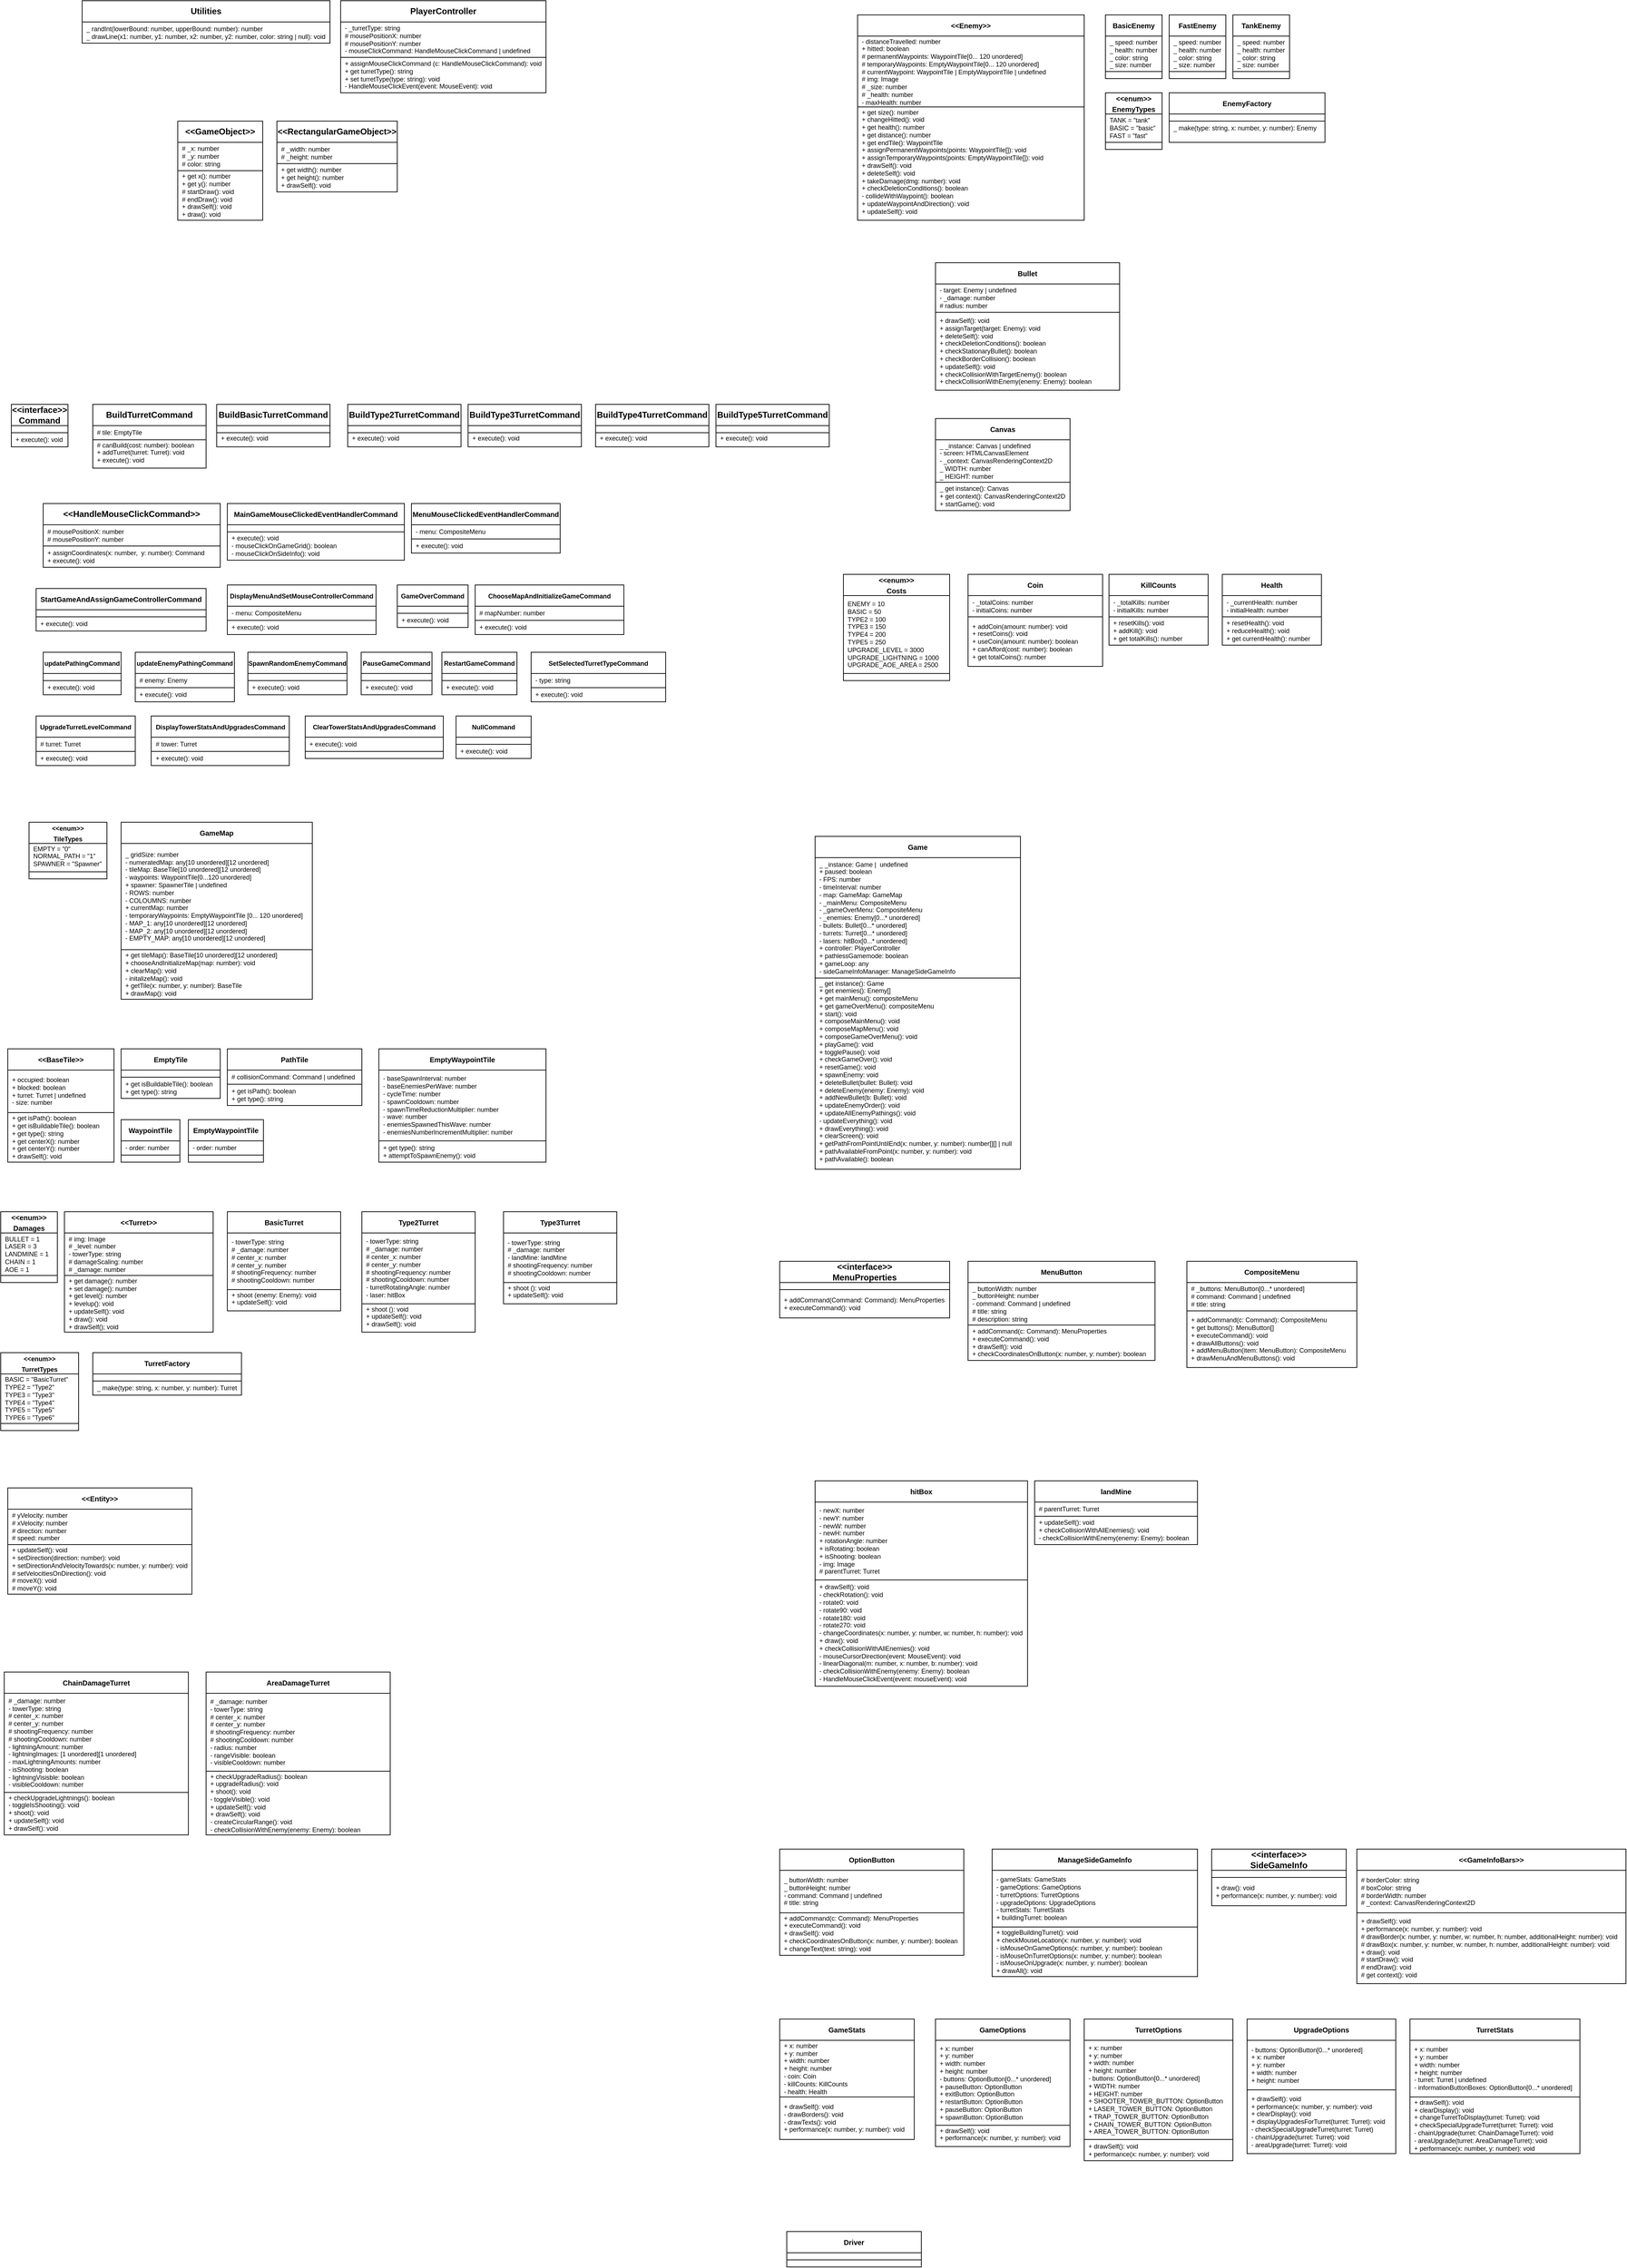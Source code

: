 <mxfile version="24.4.10" type="github">
  <diagram id="C5RBs43oDa-KdzZeNtuy" name="Page-1">
    <mxGraphModel dx="1572" dy="423" grid="1" gridSize="10" guides="1" tooltips="1" connect="1" arrows="1" fold="1" page="1" pageScale="1" pageWidth="827" pageHeight="1169" math="0" shadow="0">
      <root>
        <mxCell id="WIyWlLk6GJQsqaUBKTNV-0" />
        <mxCell id="WIyWlLk6GJQsqaUBKTNV-1" parent="WIyWlLk6GJQsqaUBKTNV-0" />
        <mxCell id="nmplx2eTbTqheiYbTbKr-4" value="&lt;b&gt;Utilities&lt;/b&gt;" style="swimlane;fontStyle=0;childLayout=stackLayout;horizontal=1;startSize=30;horizontalStack=0;resizeParent=1;resizeParentMax=0;resizeLast=0;collapsible=1;marginBottom=0;whiteSpace=wrap;html=1;" parent="WIyWlLk6GJQsqaUBKTNV-1" vertex="1">
          <mxGeometry x="-115" y="20" width="350" height="60" as="geometry" />
        </mxCell>
        <mxCell id="nmplx2eTbTqheiYbTbKr-5" value="&lt;font style=&quot;font-size: 9px;&quot;&gt;_ randInt(lowerBound: number, upperBound: number): number&lt;/font&gt;&lt;div style=&quot;font-size: 9px;&quot;&gt;&lt;span style=&quot;background-color: initial;&quot;&gt;_ drawLine(x1: number, y1: number, x2: number, y2: number, color: string | null): void&lt;/span&gt;&lt;br&gt;&lt;/div&gt;" style="text;strokeColor=default;fillColor=none;align=left;verticalAlign=middle;spacingLeft=4;spacingRight=4;overflow=hidden;points=[[0,0.5],[1,0.5]];portConstraint=eastwest;rotatable=0;whiteSpace=wrap;html=1;fontSize=9;" parent="nmplx2eTbTqheiYbTbKr-4" vertex="1">
          <mxGeometry y="30" width="350" height="30" as="geometry" />
        </mxCell>
        <mxCell id="m4h3JnIYARC9iQP8_ybU-0" value="&lt;b&gt;PlayerController&lt;/b&gt;" style="swimlane;fontStyle=0;childLayout=stackLayout;horizontal=1;startSize=30;horizontalStack=0;resizeParent=1;resizeParentMax=0;resizeLast=0;collapsible=1;marginBottom=0;whiteSpace=wrap;html=1;" parent="WIyWlLk6GJQsqaUBKTNV-1" vertex="1">
          <mxGeometry x="250" y="20" width="290" height="130" as="geometry" />
        </mxCell>
        <mxCell id="m4h3JnIYARC9iQP8_ybU-1" value="&lt;font style=&quot;font-size: 9px;&quot;&gt;- _turretType: string&lt;/font&gt;&lt;div style=&quot;font-size: 9px;&quot;&gt;&lt;span style=&quot;background-color: initial;&quot;&gt;# mousePositionX: number&lt;/span&gt;&lt;br&gt;&lt;/div&gt;&lt;div style=&quot;font-size: 9px;&quot;&gt;&lt;span style=&quot;background-color: initial;&quot;&gt;# mousePositionY: number&lt;/span&gt;&lt;br&gt;&lt;/div&gt;&lt;div style=&quot;font-size: 9px;&quot;&gt;&lt;span style=&quot;background-color: initial;&quot;&gt;- mouseClickCommand: HandleMouseClickCommand | undefined&lt;/span&gt;&lt;br&gt;&lt;/div&gt;" style="text;strokeColor=default;fillColor=none;align=left;verticalAlign=middle;spacingLeft=4;spacingRight=4;overflow=hidden;points=[[0,0.5],[1,0.5]];portConstraint=eastwest;rotatable=0;whiteSpace=wrap;html=1;fontSize=9;" parent="m4h3JnIYARC9iQP8_ybU-0" vertex="1">
          <mxGeometry y="30" width="290" height="50" as="geometry" />
        </mxCell>
        <mxCell id="m4h3JnIYARC9iQP8_ybU-2" value="+ assignMouseClickCommand (c: HandleMouseClickCommand): void&lt;div&gt;&lt;span style=&quot;background-color: initial;&quot;&gt;+ get turretType(): string&lt;/span&gt;&lt;br&gt;&lt;/div&gt;&lt;div&gt;+ set turretType(type: string): void&lt;/div&gt;&lt;div&gt;- HandleMouseClickEvent(event: MouseEvent): void&lt;/div&gt;" style="text;strokeColor=none;fillColor=none;align=left;verticalAlign=middle;spacingLeft=4;spacingRight=4;overflow=hidden;points=[[0,0.5],[1,0.5]];portConstraint=eastwest;rotatable=0;whiteSpace=wrap;html=1;fontSize=9;" parent="m4h3JnIYARC9iQP8_ybU-0" vertex="1">
          <mxGeometry y="80" width="290" height="50" as="geometry" />
        </mxCell>
        <mxCell id="m4h3JnIYARC9iQP8_ybU-4" value="&lt;b&gt;&amp;lt;&amp;lt;GameObject&amp;gt;&amp;gt;&lt;/b&gt;" style="swimlane;fontStyle=0;childLayout=stackLayout;horizontal=1;startSize=30;horizontalStack=0;resizeParent=1;resizeParentMax=0;resizeLast=0;collapsible=1;marginBottom=0;whiteSpace=wrap;html=1;" parent="WIyWlLk6GJQsqaUBKTNV-1" vertex="1">
          <mxGeometry x="20" y="190" width="120" height="140" as="geometry" />
        </mxCell>
        <mxCell id="m4h3JnIYARC9iQP8_ybU-5" value="&lt;div style=&quot;font-size: 9px;&quot;&gt;# _x: number&lt;/div&gt;&lt;div style=&quot;font-size: 9px;&quot;&gt;# _y: number&lt;/div&gt;&lt;div style=&quot;font-size: 9px;&quot;&gt;# color: string&lt;/div&gt;" style="text;strokeColor=default;fillColor=none;align=left;verticalAlign=middle;spacingLeft=4;spacingRight=4;overflow=hidden;points=[[0,0.5],[1,0.5]];portConstraint=eastwest;rotatable=0;whiteSpace=wrap;html=1;fontSize=9;" parent="m4h3JnIYARC9iQP8_ybU-4" vertex="1">
          <mxGeometry y="30" width="120" height="40" as="geometry" />
        </mxCell>
        <mxCell id="m4h3JnIYARC9iQP8_ybU-6" value="+ get x(): number&lt;div&gt;+ get y(): number&lt;/div&gt;&lt;div&gt;# startDraw(): void&lt;/div&gt;&lt;div&gt;# endDraw(): void&lt;/div&gt;&lt;div&gt;+ drawSelf(): void&lt;/div&gt;&lt;div&gt;+ draw(): void&lt;/div&gt;" style="text;strokeColor=none;fillColor=none;align=left;verticalAlign=middle;spacingLeft=4;spacingRight=4;overflow=hidden;points=[[0,0.5],[1,0.5]];portConstraint=eastwest;rotatable=0;whiteSpace=wrap;html=1;fontSize=9;" parent="m4h3JnIYARC9iQP8_ybU-4" vertex="1">
          <mxGeometry y="70" width="120" height="70" as="geometry" />
        </mxCell>
        <mxCell id="m4h3JnIYARC9iQP8_ybU-7" value="&lt;b&gt;&amp;lt;&amp;lt;RectangularGameObject&amp;gt;&amp;gt;&lt;/b&gt;" style="swimlane;fontStyle=0;childLayout=stackLayout;horizontal=1;startSize=30;horizontalStack=0;resizeParent=1;resizeParentMax=0;resizeLast=0;collapsible=1;marginBottom=0;whiteSpace=wrap;html=1;" parent="WIyWlLk6GJQsqaUBKTNV-1" vertex="1">
          <mxGeometry x="160" y="190" width="170" height="100" as="geometry" />
        </mxCell>
        <mxCell id="m4h3JnIYARC9iQP8_ybU-8" value="&lt;div style=&quot;font-size: 9px;&quot;&gt;&lt;span style=&quot;background-color: initial;&quot;&gt;# _width: number&lt;/span&gt;&lt;br&gt;&lt;/div&gt;&lt;div style=&quot;font-size: 9px;&quot;&gt;# _height: number&lt;/div&gt;" style="text;strokeColor=default;fillColor=none;align=left;verticalAlign=middle;spacingLeft=4;spacingRight=4;overflow=hidden;points=[[0,0.5],[1,0.5]];portConstraint=eastwest;rotatable=0;whiteSpace=wrap;html=1;fontSize=9;" parent="m4h3JnIYARC9iQP8_ybU-7" vertex="1">
          <mxGeometry y="30" width="170" height="30" as="geometry" />
        </mxCell>
        <mxCell id="m4h3JnIYARC9iQP8_ybU-9" value="+ get width(): number&lt;div&gt;+ get height(): number&lt;/div&gt;&lt;div&gt;+ drawSelf(): void&lt;/div&gt;" style="text;strokeColor=none;fillColor=none;align=left;verticalAlign=middle;spacingLeft=4;spacingRight=4;overflow=hidden;points=[[0,0.5],[1,0.5]];portConstraint=eastwest;rotatable=0;whiteSpace=wrap;html=1;fontSize=9;" parent="m4h3JnIYARC9iQP8_ybU-7" vertex="1">
          <mxGeometry y="60" width="170" height="40" as="geometry" />
        </mxCell>
        <mxCell id="m4h3JnIYARC9iQP8_ybU-17" value="&lt;b&gt;&amp;lt;&amp;lt;interface&amp;gt;&amp;gt;&lt;/b&gt;&lt;div&gt;&lt;b&gt;Command&lt;/b&gt;&lt;/div&gt;" style="swimlane;fontStyle=0;childLayout=stackLayout;horizontal=1;startSize=30;horizontalStack=0;resizeParent=1;resizeParentMax=0;resizeLast=0;collapsible=1;marginBottom=0;whiteSpace=wrap;html=1;" parent="WIyWlLk6GJQsqaUBKTNV-1" vertex="1">
          <mxGeometry x="-215" y="590" width="80" height="60" as="geometry" />
        </mxCell>
        <mxCell id="m4h3JnIYARC9iQP8_ybU-18" value="" style="text;strokeColor=default;fillColor=none;align=left;verticalAlign=middle;spacingLeft=4;spacingRight=4;overflow=hidden;points=[[0,0.5],[1,0.5]];portConstraint=eastwest;rotatable=0;whiteSpace=wrap;html=1;fontSize=9;" parent="m4h3JnIYARC9iQP8_ybU-17" vertex="1">
          <mxGeometry y="30" width="80" height="10" as="geometry" />
        </mxCell>
        <mxCell id="m4h3JnIYARC9iQP8_ybU-19" value="+ execute(): void" style="text;strokeColor=none;fillColor=none;align=left;verticalAlign=middle;spacingLeft=4;spacingRight=4;overflow=hidden;points=[[0,0.5],[1,0.5]];portConstraint=eastwest;rotatable=0;whiteSpace=wrap;html=1;fontSize=9;" parent="m4h3JnIYARC9iQP8_ybU-17" vertex="1">
          <mxGeometry y="40" width="80" height="20" as="geometry" />
        </mxCell>
        <mxCell id="m4h3JnIYARC9iQP8_ybU-20" value="&lt;b&gt;BuildBasicTurretCommand&lt;/b&gt;" style="swimlane;fontStyle=0;childLayout=stackLayout;horizontal=1;startSize=30;horizontalStack=0;resizeParent=1;resizeParentMax=0;resizeLast=0;collapsible=1;marginBottom=0;whiteSpace=wrap;html=1;" parent="WIyWlLk6GJQsqaUBKTNV-1" vertex="1">
          <mxGeometry x="75" y="590" width="160" height="60" as="geometry" />
        </mxCell>
        <mxCell id="m4h3JnIYARC9iQP8_ybU-21" value="&lt;div style=&quot;font-size: 9px;&quot;&gt;&lt;br&gt;&lt;/div&gt;" style="text;strokeColor=default;fillColor=none;align=left;verticalAlign=middle;spacingLeft=4;spacingRight=4;overflow=hidden;points=[[0,0.5],[1,0.5]];portConstraint=eastwest;rotatable=0;whiteSpace=wrap;html=1;fontSize=9;" parent="m4h3JnIYARC9iQP8_ybU-20" vertex="1">
          <mxGeometry y="30" width="160" height="10" as="geometry" />
        </mxCell>
        <mxCell id="m4h3JnIYARC9iQP8_ybU-22" value="+ execute(): void&lt;div&gt;&lt;br&gt;&lt;/div&gt;" style="text;strokeColor=none;fillColor=none;align=left;verticalAlign=middle;spacingLeft=4;spacingRight=4;overflow=hidden;points=[[0,0.5],[1,0.5]];portConstraint=eastwest;rotatable=0;whiteSpace=wrap;html=1;fontSize=9;" parent="m4h3JnIYARC9iQP8_ybU-20" vertex="1">
          <mxGeometry y="40" width="160" height="20" as="geometry" />
        </mxCell>
        <mxCell id="m4h3JnIYARC9iQP8_ybU-23" value="&lt;b&gt;BuildType2TurretCommand&lt;/b&gt;" style="swimlane;fontStyle=0;childLayout=stackLayout;horizontal=1;startSize=30;horizontalStack=0;resizeParent=1;resizeParentMax=0;resizeLast=0;collapsible=1;marginBottom=0;whiteSpace=wrap;html=1;" parent="WIyWlLk6GJQsqaUBKTNV-1" vertex="1">
          <mxGeometry x="260" y="590" width="160" height="60" as="geometry" />
        </mxCell>
        <mxCell id="m4h3JnIYARC9iQP8_ybU-24" value="&lt;div style=&quot;font-size: 9px;&quot;&gt;&lt;br&gt;&lt;/div&gt;" style="text;strokeColor=default;fillColor=none;align=left;verticalAlign=middle;spacingLeft=4;spacingRight=4;overflow=hidden;points=[[0,0.5],[1,0.5]];portConstraint=eastwest;rotatable=0;whiteSpace=wrap;html=1;fontSize=9;" parent="m4h3JnIYARC9iQP8_ybU-23" vertex="1">
          <mxGeometry y="30" width="160" height="10" as="geometry" />
        </mxCell>
        <mxCell id="m4h3JnIYARC9iQP8_ybU-25" value="+ execute(): void&lt;div&gt;&lt;br&gt;&lt;/div&gt;" style="text;strokeColor=none;fillColor=none;align=left;verticalAlign=middle;spacingLeft=4;spacingRight=4;overflow=hidden;points=[[0,0.5],[1,0.5]];portConstraint=eastwest;rotatable=0;whiteSpace=wrap;html=1;fontSize=9;" parent="m4h3JnIYARC9iQP8_ybU-23" vertex="1">
          <mxGeometry y="40" width="160" height="20" as="geometry" />
        </mxCell>
        <mxCell id="m4h3JnIYARC9iQP8_ybU-26" value="&lt;b&gt;BuildType3TurretCommand&lt;/b&gt;" style="swimlane;fontStyle=0;childLayout=stackLayout;horizontal=1;startSize=30;horizontalStack=0;resizeParent=1;resizeParentMax=0;resizeLast=0;collapsible=1;marginBottom=0;whiteSpace=wrap;html=1;" parent="WIyWlLk6GJQsqaUBKTNV-1" vertex="1">
          <mxGeometry x="430" y="590" width="160" height="60" as="geometry" />
        </mxCell>
        <mxCell id="m4h3JnIYARC9iQP8_ybU-27" value="&lt;div style=&quot;font-size: 9px;&quot;&gt;&lt;br&gt;&lt;/div&gt;" style="text;strokeColor=default;fillColor=none;align=left;verticalAlign=middle;spacingLeft=4;spacingRight=4;overflow=hidden;points=[[0,0.5],[1,0.5]];portConstraint=eastwest;rotatable=0;whiteSpace=wrap;html=1;fontSize=9;" parent="m4h3JnIYARC9iQP8_ybU-26" vertex="1">
          <mxGeometry y="30" width="160" height="10" as="geometry" />
        </mxCell>
        <mxCell id="m4h3JnIYARC9iQP8_ybU-28" value="+ execute(): void&lt;div&gt;&lt;br&gt;&lt;/div&gt;" style="text;strokeColor=none;fillColor=none;align=left;verticalAlign=middle;spacingLeft=4;spacingRight=4;overflow=hidden;points=[[0,0.5],[1,0.5]];portConstraint=eastwest;rotatable=0;whiteSpace=wrap;html=1;fontSize=9;" parent="m4h3JnIYARC9iQP8_ybU-26" vertex="1">
          <mxGeometry y="40" width="160" height="20" as="geometry" />
        </mxCell>
        <mxCell id="m4h3JnIYARC9iQP8_ybU-29" value="&lt;b&gt;&amp;lt;&amp;lt;HandleMouseClickCommand&amp;gt;&amp;gt;&lt;/b&gt;" style="swimlane;fontStyle=0;childLayout=stackLayout;horizontal=1;startSize=30;horizontalStack=0;resizeParent=1;resizeParentMax=0;resizeLast=0;collapsible=1;marginBottom=0;whiteSpace=wrap;html=1;" parent="WIyWlLk6GJQsqaUBKTNV-1" vertex="1">
          <mxGeometry x="-170" y="730" width="250" height="90" as="geometry" />
        </mxCell>
        <mxCell id="m4h3JnIYARC9iQP8_ybU-30" value="&lt;div style=&quot;font-size: 9px;&quot;&gt;# mousePositionX: number&lt;/div&gt;&lt;div style=&quot;font-size: 9px;&quot;&gt;# mousePositionY: number&lt;/div&gt;" style="text;strokeColor=default;fillColor=none;align=left;verticalAlign=middle;spacingLeft=4;spacingRight=4;overflow=hidden;points=[[0,0.5],[1,0.5]];portConstraint=eastwest;rotatable=0;whiteSpace=wrap;html=1;fontSize=9;" parent="m4h3JnIYARC9iQP8_ybU-29" vertex="1">
          <mxGeometry y="30" width="250" height="30" as="geometry" />
        </mxCell>
        <mxCell id="m4h3JnIYARC9iQP8_ybU-31" value="&lt;div&gt;+ assignCoordinates(x: number,&amp;nbsp; y: number): Command&lt;/div&gt;+ execute(): void" style="text;strokeColor=none;fillColor=none;align=left;verticalAlign=middle;spacingLeft=4;spacingRight=4;overflow=hidden;points=[[0,0.5],[1,0.5]];portConstraint=eastwest;rotatable=0;whiteSpace=wrap;html=1;fontSize=9;" parent="m4h3JnIYARC9iQP8_ybU-29" vertex="1">
          <mxGeometry y="60" width="250" height="30" as="geometry" />
        </mxCell>
        <mxCell id="m4h3JnIYARC9iQP8_ybU-32" value="&lt;font style=&quot;font-size: 10px;&quot;&gt;&lt;b&gt;MainGameMouseClickedEventHandlerCommand&lt;/b&gt;&lt;/font&gt;" style="swimlane;fontStyle=0;childLayout=stackLayout;horizontal=1;startSize=30;horizontalStack=0;resizeParent=1;resizeParentMax=0;resizeLast=0;collapsible=1;marginBottom=0;whiteSpace=wrap;html=1;" parent="WIyWlLk6GJQsqaUBKTNV-1" vertex="1">
          <mxGeometry x="90" y="730" width="250" height="80" as="geometry" />
        </mxCell>
        <mxCell id="m4h3JnIYARC9iQP8_ybU-33" value="&lt;div style=&quot;font-size: 9px;&quot;&gt;&lt;br&gt;&lt;/div&gt;" style="text;strokeColor=default;fillColor=none;align=left;verticalAlign=middle;spacingLeft=4;spacingRight=4;overflow=hidden;points=[[0,0.5],[1,0.5]];portConstraint=eastwest;rotatable=0;whiteSpace=wrap;html=1;fontSize=9;" parent="m4h3JnIYARC9iQP8_ybU-32" vertex="1">
          <mxGeometry y="30" width="250" height="10" as="geometry" />
        </mxCell>
        <mxCell id="m4h3JnIYARC9iQP8_ybU-34" value="&lt;div&gt;&lt;span style=&quot;background-color: initial;&quot;&gt;+ execute(): void&lt;/span&gt;&lt;br&gt;&lt;/div&gt;&lt;div&gt;&lt;span style=&quot;background-color: initial;&quot;&gt;- mouseClickOnGameGrid(): boolean&lt;/span&gt;&lt;/div&gt;&lt;div&gt;&lt;span style=&quot;background-color: initial;&quot;&gt;- mouseClickOnSideInfo(): void&lt;/span&gt;&lt;/div&gt;" style="text;strokeColor=none;fillColor=none;align=left;verticalAlign=middle;spacingLeft=4;spacingRight=4;overflow=hidden;points=[[0,0.5],[1,0.5]];portConstraint=eastwest;rotatable=0;whiteSpace=wrap;html=1;fontSize=9;" parent="m4h3JnIYARC9iQP8_ybU-32" vertex="1">
          <mxGeometry y="40" width="250" height="40" as="geometry" />
        </mxCell>
        <mxCell id="m4h3JnIYARC9iQP8_ybU-35" value="&lt;font style=&quot;font-size: 10px;&quot;&gt;&lt;b&gt;MenuMouseClickedEventHandlerCommand&lt;/b&gt;&lt;/font&gt;" style="swimlane;fontStyle=0;childLayout=stackLayout;horizontal=1;startSize=30;horizontalStack=0;resizeParent=1;resizeParentMax=0;resizeLast=0;collapsible=1;marginBottom=0;whiteSpace=wrap;html=1;" parent="WIyWlLk6GJQsqaUBKTNV-1" vertex="1">
          <mxGeometry x="350" y="730" width="210" height="70" as="geometry" />
        </mxCell>
        <mxCell id="m4h3JnIYARC9iQP8_ybU-36" value="- menu: CompositeMenu" style="text;strokeColor=default;fillColor=none;align=left;verticalAlign=middle;spacingLeft=4;spacingRight=4;overflow=hidden;points=[[0,0.5],[1,0.5]];portConstraint=eastwest;rotatable=0;whiteSpace=wrap;html=1;fontSize=9;" parent="m4h3JnIYARC9iQP8_ybU-35" vertex="1">
          <mxGeometry y="30" width="210" height="20" as="geometry" />
        </mxCell>
        <mxCell id="m4h3JnIYARC9iQP8_ybU-37" value="&lt;div&gt;&lt;span style=&quot;background-color: initial;&quot;&gt;+ execute(): void&lt;/span&gt;&lt;/div&gt;" style="text;strokeColor=none;fillColor=none;align=left;verticalAlign=middle;spacingLeft=4;spacingRight=4;overflow=hidden;points=[[0,0.5],[1,0.5]];portConstraint=eastwest;rotatable=0;whiteSpace=wrap;html=1;fontSize=9;" parent="m4h3JnIYARC9iQP8_ybU-35" vertex="1">
          <mxGeometry y="50" width="210" height="20" as="geometry" />
        </mxCell>
        <mxCell id="m4h3JnIYARC9iQP8_ybU-38" value="&lt;font style=&quot;font-size: 10px;&quot;&gt;&lt;b&gt;StartGameAndAssignGameControllerCommand&lt;/b&gt;&lt;/font&gt;" style="swimlane;fontStyle=0;childLayout=stackLayout;horizontal=1;startSize=30;horizontalStack=0;resizeParent=1;resizeParentMax=0;resizeLast=0;collapsible=1;marginBottom=0;whiteSpace=wrap;html=1;" parent="WIyWlLk6GJQsqaUBKTNV-1" vertex="1">
          <mxGeometry x="-180" y="850" width="240" height="60" as="geometry" />
        </mxCell>
        <mxCell id="m4h3JnIYARC9iQP8_ybU-39" value="&lt;div style=&quot;font-size: 9px;&quot;&gt;&lt;br&gt;&lt;/div&gt;" style="text;strokeColor=default;fillColor=none;align=left;verticalAlign=middle;spacingLeft=4;spacingRight=4;overflow=hidden;points=[[0,0.5],[1,0.5]];portConstraint=eastwest;rotatable=0;whiteSpace=wrap;html=1;fontSize=9;" parent="m4h3JnIYARC9iQP8_ybU-38" vertex="1">
          <mxGeometry y="30" width="240" height="10" as="geometry" />
        </mxCell>
        <mxCell id="m4h3JnIYARC9iQP8_ybU-40" value="+ execute(): void&lt;div&gt;&lt;/div&gt;" style="text;strokeColor=none;fillColor=none;align=left;verticalAlign=middle;spacingLeft=4;spacingRight=4;overflow=hidden;points=[[0,0.5],[1,0.5]];portConstraint=eastwest;rotatable=0;whiteSpace=wrap;html=1;fontSize=9;" parent="m4h3JnIYARC9iQP8_ybU-38" vertex="1">
          <mxGeometry y="40" width="240" height="20" as="geometry" />
        </mxCell>
        <mxCell id="m4h3JnIYARC9iQP8_ybU-41" value="&lt;div&gt;&lt;div&gt;&lt;font style=&quot;font-size: 9px;&quot;&gt;&lt;b&gt;DisplayMenuAndSetMouseControllerCommand&lt;/b&gt;&lt;/font&gt;&lt;br&gt;&lt;/div&gt;&lt;/div&gt;" style="swimlane;fontStyle=0;childLayout=stackLayout;horizontal=1;startSize=30;horizontalStack=0;resizeParent=1;resizeParentMax=0;resizeLast=0;collapsible=1;marginBottom=0;whiteSpace=wrap;html=1;" parent="WIyWlLk6GJQsqaUBKTNV-1" vertex="1">
          <mxGeometry x="90" y="845" width="210" height="70" as="geometry" />
        </mxCell>
        <mxCell id="m4h3JnIYARC9iQP8_ybU-42" value="&lt;div style=&quot;font-size: 9px;&quot;&gt;- menu: CompositeMenu&lt;/div&gt;" style="text;strokeColor=default;fillColor=none;align=left;verticalAlign=middle;spacingLeft=4;spacingRight=4;overflow=hidden;points=[[0,0.5],[1,0.5]];portConstraint=eastwest;rotatable=0;whiteSpace=wrap;html=1;fontSize=9;" parent="m4h3JnIYARC9iQP8_ybU-41" vertex="1">
          <mxGeometry y="30" width="210" height="20" as="geometry" />
        </mxCell>
        <mxCell id="m4h3JnIYARC9iQP8_ybU-43" value="+ execute(): void&lt;div&gt;&lt;/div&gt;" style="text;strokeColor=none;fillColor=none;align=left;verticalAlign=middle;spacingLeft=4;spacingRight=4;overflow=hidden;points=[[0,0.5],[1,0.5]];portConstraint=eastwest;rotatable=0;whiteSpace=wrap;html=1;fontSize=9;" parent="m4h3JnIYARC9iQP8_ybU-41" vertex="1">
          <mxGeometry y="50" width="210" height="20" as="geometry" />
        </mxCell>
        <mxCell id="jiW3LwuiQ04zRzcegSt--1" value="&lt;div&gt;&lt;div&gt;&lt;font style=&quot;font-size: 9px;&quot;&gt;&lt;b&gt;&amp;lt;&amp;lt;enum&amp;gt;&amp;gt;&lt;/b&gt;&lt;/font&gt;&lt;br&gt;&lt;/div&gt;&lt;/div&gt;&lt;div&gt;&lt;font style=&quot;font-size: 9px;&quot;&gt;&lt;b&gt;TileTypes&lt;/b&gt;&lt;/font&gt;&lt;/div&gt;" style="swimlane;fontStyle=0;childLayout=stackLayout;horizontal=1;startSize=30;horizontalStack=0;resizeParent=1;resizeParentMax=0;resizeLast=0;collapsible=1;marginBottom=0;whiteSpace=wrap;html=1;" parent="WIyWlLk6GJQsqaUBKTNV-1" vertex="1">
          <mxGeometry x="-190" y="1180" width="110" height="80" as="geometry" />
        </mxCell>
        <mxCell id="jiW3LwuiQ04zRzcegSt--2" value="EMPTY = &quot;0&quot;&lt;div&gt;NORMAL_PATH = &quot;1&quot;&lt;/div&gt;&lt;div&gt;SPAWNER = &quot;Spawner&quot;&lt;br&gt;&lt;div&gt;&lt;div&gt;&lt;div&gt;&lt;br&gt;&lt;/div&gt;&lt;/div&gt;&lt;/div&gt;&lt;/div&gt;" style="text;strokeColor=default;fillColor=none;align=left;verticalAlign=middle;spacingLeft=4;spacingRight=4;overflow=hidden;points=[[0,0.5],[1,0.5]];portConstraint=eastwest;rotatable=0;whiteSpace=wrap;html=1;fontSize=9;" parent="jiW3LwuiQ04zRzcegSt--1" vertex="1">
          <mxGeometry y="30" width="110" height="40" as="geometry" />
        </mxCell>
        <mxCell id="jiW3LwuiQ04zRzcegSt--3" value="&lt;div&gt;&lt;/div&gt;" style="text;strokeColor=none;fillColor=none;align=left;verticalAlign=middle;spacingLeft=4;spacingRight=4;overflow=hidden;points=[[0,0.5],[1,0.5]];portConstraint=eastwest;rotatable=0;whiteSpace=wrap;html=1;fontSize=9;" parent="jiW3LwuiQ04zRzcegSt--1" vertex="1">
          <mxGeometry y="70" width="110" height="10" as="geometry" />
        </mxCell>
        <mxCell id="jiW3LwuiQ04zRzcegSt--4" value="&lt;font style=&quot;font-size: 10px;&quot;&gt;&lt;b&gt;GameMap&lt;/b&gt;&lt;/font&gt;" style="swimlane;fontStyle=0;childLayout=stackLayout;horizontal=1;startSize=30;horizontalStack=0;resizeParent=1;resizeParentMax=0;resizeLast=0;collapsible=1;marginBottom=0;whiteSpace=wrap;html=1;" parent="WIyWlLk6GJQsqaUBKTNV-1" vertex="1">
          <mxGeometry x="-60" y="1180" width="270" height="250" as="geometry" />
        </mxCell>
        <mxCell id="jiW3LwuiQ04zRzcegSt--5" value="&lt;div style=&quot;font-size: 9px;&quot;&gt;_ gridSize: number&lt;/div&gt;&lt;div style=&quot;font-size: 9px;&quot;&gt;- numeratedMap: any[10 unordered][12 unordered]&lt;/div&gt;&lt;div style=&quot;font-size: 9px;&quot;&gt;- tileMap: BaseTile&lt;span style=&quot;background-color: initial;&quot;&gt;[10 unordered][12 unordered]&lt;/span&gt;&lt;/div&gt;&lt;div style=&quot;font-size: 9px;&quot;&gt;&lt;span style=&quot;background-color: initial;&quot;&gt;- waypoints: WaypointTile[0...120 unordered]&lt;/span&gt;&lt;/div&gt;&lt;div style=&quot;font-size: 9px;&quot;&gt;+ spawner: SpawnerTile | undefined&lt;/div&gt;&lt;div style=&quot;font-size: 9px;&quot;&gt;- ROWS: number&lt;/div&gt;&lt;div style=&quot;font-size: 9px;&quot;&gt;- COLOUMNS: number&lt;/div&gt;&lt;div style=&quot;font-size: 9px;&quot;&gt;&lt;span style=&quot;background-color: initial;&quot;&gt;+ currentMap: number&lt;/span&gt;&lt;/div&gt;&lt;div style=&quot;font-size: 9px;&quot;&gt;&lt;span style=&quot;background-color: initial;&quot;&gt;- temporaryWaypoints: EmptyWaypointTile [0... 120 unordered]&lt;/span&gt;&lt;/div&gt;&lt;div style=&quot;font-size: 9px;&quot;&gt;&lt;span style=&quot;background-color: initial;&quot;&gt;- MAP_1: any&lt;/span&gt;&lt;span style=&quot;background-color: initial;&quot;&gt;[10 unordered][12 unordered]&amp;nbsp;&lt;/span&gt;&lt;/div&gt;&lt;div style=&quot;font-size: 9px;&quot;&gt;&lt;span style=&quot;background-color: initial;&quot;&gt;- MAP_2: any&lt;/span&gt;&lt;span style=&quot;background-color: initial;&quot;&gt;[10 unordered][12 unordered]&lt;/span&gt;&lt;/div&gt;&lt;div style=&quot;font-size: 9px;&quot;&gt;&lt;span style=&quot;background-color: initial;&quot;&gt;- EMPTY_MAP: any[10 unordered][12 unordered]&lt;/span&gt;&lt;/div&gt;" style="text;strokeColor=default;fillColor=none;align=left;verticalAlign=middle;spacingLeft=4;spacingRight=4;overflow=hidden;points=[[0,0.5],[1,0.5]];portConstraint=eastwest;rotatable=0;whiteSpace=wrap;html=1;fontSize=9;" parent="jiW3LwuiQ04zRzcegSt--4" vertex="1">
          <mxGeometry y="30" width="270" height="150" as="geometry" />
        </mxCell>
        <mxCell id="jiW3LwuiQ04zRzcegSt--6" value="&lt;div&gt;&lt;span style=&quot;background-color: initial;&quot;&gt;+ get tileMap(): BaseTile[10 unordered][12 unordered]&lt;/span&gt;&lt;/div&gt;&lt;div&gt;&lt;span style=&quot;background-color: initial;&quot;&gt;+ chooseAndInitializeMap(map: number): void&lt;/span&gt;&lt;/div&gt;&lt;div&gt;&lt;span style=&quot;background-color: initial;&quot;&gt;+ clearMap(): void&lt;/span&gt;&lt;/div&gt;&lt;div&gt;&lt;span style=&quot;background-color: initial;&quot;&gt;- initalizeMap(): void&lt;/span&gt;&lt;br&gt;&lt;/div&gt;&lt;div&gt;+ getTile(x: number, y: number): BaseTile&lt;/div&gt;&lt;div&gt;+ drawMap(): void&lt;/div&gt;&lt;div&gt;&lt;/div&gt;" style="text;strokeColor=none;fillColor=none;align=left;verticalAlign=middle;spacingLeft=4;spacingRight=4;overflow=hidden;points=[[0,0.5],[1,0.5]];portConstraint=eastwest;rotatable=0;whiteSpace=wrap;html=1;fontSize=9;" parent="jiW3LwuiQ04zRzcegSt--4" vertex="1">
          <mxGeometry y="180" width="270" height="70" as="geometry" />
        </mxCell>
        <mxCell id="ufcKAMKwuoXVVG3p7ZwG-0" value="&lt;div&gt;&lt;div&gt;&lt;font size=&quot;1&quot;&gt;&lt;b&gt;&amp;lt;&amp;lt;BaseTile&amp;gt;&amp;gt;&lt;/b&gt;&lt;/font&gt;&lt;/div&gt;&lt;/div&gt;" style="swimlane;fontStyle=0;childLayout=stackLayout;horizontal=1;startSize=30;horizontalStack=0;resizeParent=1;resizeParentMax=0;resizeLast=0;collapsible=1;marginBottom=0;whiteSpace=wrap;html=1;" parent="WIyWlLk6GJQsqaUBKTNV-1" vertex="1">
          <mxGeometry x="-220" y="1500" width="150" height="160" as="geometry" />
        </mxCell>
        <mxCell id="ufcKAMKwuoXVVG3p7ZwG-1" value="&lt;div&gt;+ occupied: boolean&lt;/div&gt;&lt;div&gt;+ blocked: boolean&lt;/div&gt;&lt;div&gt;+ turret: Turret | undefined&lt;/div&gt;&lt;div&gt;- size: number&lt;/div&gt;" style="text;strokeColor=default;fillColor=none;align=left;verticalAlign=middle;spacingLeft=4;spacingRight=4;overflow=hidden;points=[[0,0.5],[1,0.5]];portConstraint=eastwest;rotatable=0;whiteSpace=wrap;html=1;fontSize=9;" parent="ufcKAMKwuoXVVG3p7ZwG-0" vertex="1">
          <mxGeometry y="30" width="150" height="60" as="geometry" />
        </mxCell>
        <mxCell id="ufcKAMKwuoXVVG3p7ZwG-2" value="&lt;div&gt;+ get isPath(): boolean&lt;/div&gt;&lt;div&gt;+ get isBuildableTile(): boolean&lt;/div&gt;+ get type(): string&lt;div&gt;&lt;/div&gt;&lt;div&gt;+ get centerX(): number&lt;/div&gt;&lt;div&gt;+ get centerY(): number&lt;/div&gt;&lt;div&gt;+ drawSelf(): void&lt;/div&gt;" style="text;strokeColor=none;fillColor=none;align=left;verticalAlign=middle;spacingLeft=4;spacingRight=4;overflow=hidden;points=[[0,0.5],[1,0.5]];portConstraint=eastwest;rotatable=0;whiteSpace=wrap;html=1;fontSize=9;" parent="ufcKAMKwuoXVVG3p7ZwG-0" vertex="1">
          <mxGeometry y="90" width="150" height="70" as="geometry" />
        </mxCell>
        <mxCell id="ufcKAMKwuoXVVG3p7ZwG-3" value="&lt;div&gt;&lt;div&gt;&lt;font size=&quot;1&quot;&gt;&lt;b&gt;EmptyTile&lt;/b&gt;&lt;/font&gt;&lt;/div&gt;&lt;/div&gt;" style="swimlane;fontStyle=0;childLayout=stackLayout;horizontal=1;startSize=30;horizontalStack=0;resizeParent=1;resizeParentMax=0;resizeLast=0;collapsible=1;marginBottom=0;whiteSpace=wrap;html=1;" parent="WIyWlLk6GJQsqaUBKTNV-1" vertex="1">
          <mxGeometry x="-60" y="1500" width="140" height="70" as="geometry" />
        </mxCell>
        <mxCell id="ufcKAMKwuoXVVG3p7ZwG-4" value="&lt;div&gt;&lt;br&gt;&lt;/div&gt;&lt;div&gt;&lt;br&gt;&lt;/div&gt;" style="text;strokeColor=default;fillColor=none;align=left;verticalAlign=middle;spacingLeft=4;spacingRight=4;overflow=hidden;points=[[0,0.5],[1,0.5]];portConstraint=eastwest;rotatable=0;whiteSpace=wrap;html=1;fontSize=9;" parent="ufcKAMKwuoXVVG3p7ZwG-3" vertex="1">
          <mxGeometry y="30" width="140" height="10" as="geometry" />
        </mxCell>
        <mxCell id="ufcKAMKwuoXVVG3p7ZwG-5" value="&lt;div&gt;+ get isBuildableTile(): boolean&lt;/div&gt;+ get type(): string&lt;span style=&quot;white-space: pre;&quot;&gt;&#x9;&lt;/span&gt;" style="text;strokeColor=none;fillColor=none;align=left;verticalAlign=middle;spacingLeft=4;spacingRight=4;overflow=hidden;points=[[0,0.5],[1,0.5]];portConstraint=eastwest;rotatable=0;whiteSpace=wrap;html=1;fontSize=9;" parent="ufcKAMKwuoXVVG3p7ZwG-3" vertex="1">
          <mxGeometry y="40" width="140" height="30" as="geometry" />
        </mxCell>
        <mxCell id="ufcKAMKwuoXVVG3p7ZwG-6" value="&lt;div&gt;&lt;div&gt;&lt;font size=&quot;1&quot;&gt;&lt;b&gt;PathTile&lt;/b&gt;&lt;/font&gt;&lt;/div&gt;&lt;/div&gt;" style="swimlane;fontStyle=0;childLayout=stackLayout;horizontal=1;startSize=30;horizontalStack=0;resizeParent=1;resizeParentMax=0;resizeLast=0;collapsible=1;marginBottom=0;whiteSpace=wrap;html=1;" parent="WIyWlLk6GJQsqaUBKTNV-1" vertex="1">
          <mxGeometry x="90" y="1500" width="190" height="80" as="geometry" />
        </mxCell>
        <mxCell id="ufcKAMKwuoXVVG3p7ZwG-7" value="&lt;div&gt;&lt;div&gt;&lt;div&gt;&lt;div&gt;# collisionCommand: Command | undefined&lt;/div&gt;&lt;/div&gt;&lt;/div&gt;&lt;/div&gt;" style="text;strokeColor=default;fillColor=none;align=left;verticalAlign=middle;spacingLeft=4;spacingRight=4;overflow=hidden;points=[[0,0.5],[1,0.5]];portConstraint=eastwest;rotatable=0;whiteSpace=wrap;html=1;fontSize=9;" parent="ufcKAMKwuoXVVG3p7ZwG-6" vertex="1">
          <mxGeometry y="30" width="190" height="20" as="geometry" />
        </mxCell>
        <mxCell id="ufcKAMKwuoXVVG3p7ZwG-8" value="&lt;div&gt;+ get isPath(): boolean&lt;/div&gt;+ get type(): string&lt;span style=&quot;white-space: pre;&quot;&gt;&#x9;&lt;/span&gt;" style="text;strokeColor=none;fillColor=none;align=left;verticalAlign=middle;spacingLeft=4;spacingRight=4;overflow=hidden;points=[[0,0.5],[1,0.5]];portConstraint=eastwest;rotatable=0;whiteSpace=wrap;html=1;fontSize=9;" parent="ufcKAMKwuoXVVG3p7ZwG-6" vertex="1">
          <mxGeometry y="50" width="190" height="30" as="geometry" />
        </mxCell>
        <mxCell id="ufcKAMKwuoXVVG3p7ZwG-9" value="&lt;div&gt;&lt;div&gt;&lt;font size=&quot;1&quot;&gt;&lt;b&gt;WaypointTile&lt;/b&gt;&lt;/font&gt;&lt;/div&gt;&lt;/div&gt;" style="swimlane;fontStyle=0;childLayout=stackLayout;horizontal=1;startSize=30;horizontalStack=0;resizeParent=1;resizeParentMax=0;resizeLast=0;collapsible=1;marginBottom=0;whiteSpace=wrap;html=1;" parent="WIyWlLk6GJQsqaUBKTNV-1" vertex="1">
          <mxGeometry x="-60" y="1600" width="83" height="60" as="geometry" />
        </mxCell>
        <mxCell id="ufcKAMKwuoXVVG3p7ZwG-10" value="- order: number" style="text;strokeColor=default;fillColor=none;align=left;verticalAlign=middle;spacingLeft=4;spacingRight=4;overflow=hidden;points=[[0,0.5],[1,0.5]];portConstraint=eastwest;rotatable=0;whiteSpace=wrap;html=1;fontSize=9;" parent="ufcKAMKwuoXVVG3p7ZwG-9" vertex="1">
          <mxGeometry y="30" width="83" height="20" as="geometry" />
        </mxCell>
        <mxCell id="ufcKAMKwuoXVVG3p7ZwG-11" value="&lt;div&gt;&lt;br&gt;&lt;/div&gt;&lt;div&gt;&lt;br&gt;&lt;/div&gt;" style="text;strokeColor=none;fillColor=none;align=left;verticalAlign=middle;spacingLeft=4;spacingRight=4;overflow=hidden;points=[[0,0.5],[1,0.5]];portConstraint=eastwest;rotatable=0;whiteSpace=wrap;html=1;fontSize=9;" parent="ufcKAMKwuoXVVG3p7ZwG-9" vertex="1">
          <mxGeometry y="50" width="83" height="10" as="geometry" />
        </mxCell>
        <mxCell id="ufcKAMKwuoXVVG3p7ZwG-12" value="&lt;b style=&quot;font-size: x-small;&quot;&gt;EmptyWaypointTile&lt;/b&gt;" style="swimlane;fontStyle=0;childLayout=stackLayout;horizontal=1;startSize=30;horizontalStack=0;resizeParent=1;resizeParentMax=0;resizeLast=0;collapsible=1;marginBottom=0;whiteSpace=wrap;html=1;" parent="WIyWlLk6GJQsqaUBKTNV-1" vertex="1">
          <mxGeometry x="35" y="1600" width="106" height="60" as="geometry" />
        </mxCell>
        <mxCell id="ufcKAMKwuoXVVG3p7ZwG-13" value="- order: number" style="text;strokeColor=default;fillColor=none;align=left;verticalAlign=middle;spacingLeft=4;spacingRight=4;overflow=hidden;points=[[0,0.5],[1,0.5]];portConstraint=eastwest;rotatable=0;whiteSpace=wrap;html=1;fontSize=9;" parent="ufcKAMKwuoXVVG3p7ZwG-12" vertex="1">
          <mxGeometry y="30" width="106" height="20" as="geometry" />
        </mxCell>
        <mxCell id="ufcKAMKwuoXVVG3p7ZwG-14" value="&lt;div&gt;&lt;br&gt;&lt;/div&gt;&lt;div&gt;&lt;br&gt;&lt;/div&gt;" style="text;strokeColor=none;fillColor=none;align=left;verticalAlign=middle;spacingLeft=4;spacingRight=4;overflow=hidden;points=[[0,0.5],[1,0.5]];portConstraint=eastwest;rotatable=0;whiteSpace=wrap;html=1;fontSize=9;" parent="ufcKAMKwuoXVVG3p7ZwG-12" vertex="1">
          <mxGeometry y="50" width="106" height="10" as="geometry" />
        </mxCell>
        <mxCell id="cg8zvNuMn6-s6LLT6gqr-0" value="&lt;div&gt;&lt;div&gt;&lt;font size=&quot;1&quot;&gt;&lt;b&gt;&amp;lt;&amp;lt;Turret&amp;gt;&amp;gt;&lt;/b&gt;&lt;/font&gt;&lt;/div&gt;&lt;/div&gt;" style="swimlane;fontStyle=0;childLayout=stackLayout;horizontal=1;startSize=30;horizontalStack=0;resizeParent=1;resizeParentMax=0;resizeLast=0;collapsible=1;marginBottom=0;whiteSpace=wrap;html=1;" parent="WIyWlLk6GJQsqaUBKTNV-1" vertex="1">
          <mxGeometry x="-140" y="1730" width="210" height="170" as="geometry" />
        </mxCell>
        <mxCell id="cg8zvNuMn6-s6LLT6gqr-1" value="# img: Image&lt;div&gt;# _level: number&lt;/div&gt;&lt;div&gt;- towerType: string&lt;/div&gt;&lt;div&gt;# damageScaling: number&lt;/div&gt;&lt;div&gt;# _damage: number&lt;/div&gt;" style="text;strokeColor=default;fillColor=none;align=left;verticalAlign=middle;spacingLeft=4;spacingRight=4;overflow=hidden;points=[[0,0.5],[1,0.5]];portConstraint=eastwest;rotatable=0;whiteSpace=wrap;html=1;fontSize=9;" parent="cg8zvNuMn6-s6LLT6gqr-0" vertex="1">
          <mxGeometry y="30" width="210" height="60" as="geometry" />
        </mxCell>
        <mxCell id="cg8zvNuMn6-s6LLT6gqr-2" value="+ get damage(): number&lt;div&gt;+ set damage(): number&lt;/div&gt;&lt;div&gt;+ get level(): number&lt;/div&gt;&lt;div&gt;+ levelup(): void&lt;/div&gt;&lt;div&gt;+ updateSelf(): void&lt;/div&gt;&lt;div&gt;+ draw(): void&lt;/div&gt;&lt;div&gt;+ drawSelf(); void&lt;/div&gt;" style="text;strokeColor=none;fillColor=none;align=left;verticalAlign=middle;spacingLeft=4;spacingRight=4;overflow=hidden;points=[[0,0.5],[1,0.5]];portConstraint=eastwest;rotatable=0;whiteSpace=wrap;html=1;fontSize=9;" parent="cg8zvNuMn6-s6LLT6gqr-0" vertex="1">
          <mxGeometry y="90" width="210" height="80" as="geometry" />
        </mxCell>
        <mxCell id="cg8zvNuMn6-s6LLT6gqr-4" value="&lt;div&gt;&lt;div&gt;&lt;font size=&quot;1&quot;&gt;&lt;b&gt;BasicTurret&lt;/b&gt;&lt;/font&gt;&lt;/div&gt;&lt;/div&gt;" style="swimlane;fontStyle=0;childLayout=stackLayout;horizontal=1;startSize=30;horizontalStack=0;resizeParent=1;resizeParentMax=0;resizeLast=0;collapsible=1;marginBottom=0;whiteSpace=wrap;html=1;" parent="WIyWlLk6GJQsqaUBKTNV-1" vertex="1">
          <mxGeometry x="90" y="1730" width="160" height="140" as="geometry" />
        </mxCell>
        <mxCell id="cg8zvNuMn6-s6LLT6gqr-5" value="&lt;div&gt;- towerType: string&lt;/div&gt;&lt;div&gt;# _damage: number&lt;/div&gt;# center_x: number&lt;div&gt;# center_y: number&lt;/div&gt;&lt;div&gt;# shootingFrequency: number&lt;/div&gt;&lt;div&gt;# shootingCooldown: number&lt;/div&gt;" style="text;strokeColor=default;fillColor=none;align=left;verticalAlign=middle;spacingLeft=4;spacingRight=4;overflow=hidden;points=[[0,0.5],[1,0.5]];portConstraint=eastwest;rotatable=0;whiteSpace=wrap;html=1;fontSize=9;" parent="cg8zvNuMn6-s6LLT6gqr-4" vertex="1">
          <mxGeometry y="30" width="160" height="80" as="geometry" />
        </mxCell>
        <mxCell id="cg8zvNuMn6-s6LLT6gqr-6" value="+ shoot (enemy: Enemy): void&lt;div&gt;+ updateSelf(): void&lt;/div&gt;&lt;div&gt;&lt;br&gt;&lt;div&gt;&lt;br&gt;&lt;/div&gt;&lt;/div&gt;" style="text;strokeColor=none;fillColor=none;align=left;verticalAlign=middle;spacingLeft=4;spacingRight=4;overflow=hidden;points=[[0,0.5],[1,0.5]];portConstraint=eastwest;rotatable=0;whiteSpace=wrap;html=1;fontSize=9;" parent="cg8zvNuMn6-s6LLT6gqr-4" vertex="1">
          <mxGeometry y="110" width="160" height="30" as="geometry" />
        </mxCell>
        <mxCell id="cg8zvNuMn6-s6LLT6gqr-7" value="&lt;div&gt;&lt;div&gt;&lt;font size=&quot;1&quot;&gt;&lt;b&gt;Type2Turret&lt;/b&gt;&lt;/font&gt;&lt;/div&gt;&lt;/div&gt;" style="swimlane;fontStyle=0;childLayout=stackLayout;horizontal=1;startSize=30;horizontalStack=0;resizeParent=1;resizeParentMax=0;resizeLast=0;collapsible=1;marginBottom=0;whiteSpace=wrap;html=1;" parent="WIyWlLk6GJQsqaUBKTNV-1" vertex="1">
          <mxGeometry x="280" y="1730" width="160" height="170" as="geometry" />
        </mxCell>
        <mxCell id="cg8zvNuMn6-s6LLT6gqr-8" value="&lt;div&gt;- towerType: string&lt;/div&gt;&lt;div&gt;# _damage: number&lt;/div&gt;# center_x: number&lt;div&gt;# center_y: number&lt;/div&gt;&lt;div&gt;# shootingFrequency: number&lt;/div&gt;&lt;div&gt;# shootingCooldown: number&lt;/div&gt;&lt;div&gt;- turretRotatingAngle: number&lt;/div&gt;&lt;div&gt;- laser: hitBox&lt;/div&gt;" style="text;strokeColor=default;fillColor=none;align=left;verticalAlign=middle;spacingLeft=4;spacingRight=4;overflow=hidden;points=[[0,0.5],[1,0.5]];portConstraint=eastwest;rotatable=0;whiteSpace=wrap;html=1;fontSize=9;" parent="cg8zvNuMn6-s6LLT6gqr-7" vertex="1">
          <mxGeometry y="30" width="160" height="100" as="geometry" />
        </mxCell>
        <mxCell id="cg8zvNuMn6-s6LLT6gqr-9" value="+ shoot (): void&lt;div&gt;+ updateSelf(): void&lt;/div&gt;&lt;div&gt;+ drawSelf(): void&lt;/div&gt;&lt;div&gt;&lt;div&gt;&lt;br&gt;&lt;/div&gt;&lt;/div&gt;" style="text;strokeColor=none;fillColor=none;align=left;verticalAlign=middle;spacingLeft=4;spacingRight=4;overflow=hidden;points=[[0,0.5],[1,0.5]];portConstraint=eastwest;rotatable=0;whiteSpace=wrap;html=1;fontSize=9;" parent="cg8zvNuMn6-s6LLT6gqr-7" vertex="1">
          <mxGeometry y="130" width="160" height="40" as="geometry" />
        </mxCell>
        <mxCell id="cg8zvNuMn6-s6LLT6gqr-10" value="&lt;div&gt;&lt;div&gt;&lt;font size=&quot;1&quot;&gt;&lt;b&gt;Type3Turret&lt;/b&gt;&lt;/font&gt;&lt;/div&gt;&lt;/div&gt;" style="swimlane;fontStyle=0;childLayout=stackLayout;horizontal=1;startSize=30;horizontalStack=0;resizeParent=1;resizeParentMax=0;resizeLast=0;collapsible=1;marginBottom=0;whiteSpace=wrap;html=1;" parent="WIyWlLk6GJQsqaUBKTNV-1" vertex="1">
          <mxGeometry x="480" y="1730" width="160" height="130" as="geometry" />
        </mxCell>
        <mxCell id="cg8zvNuMn6-s6LLT6gqr-11" value="&lt;div&gt;&lt;div&gt;- towerType: string&lt;/div&gt;&lt;div&gt;# _damage: number&lt;/div&gt;&lt;/div&gt;- landMine: landMine&lt;div&gt;# shootingFrequency: number&lt;/div&gt;&lt;div&gt;# shootingCooldown: number&lt;/div&gt;" style="text;strokeColor=default;fillColor=none;align=left;verticalAlign=middle;spacingLeft=4;spacingRight=4;overflow=hidden;points=[[0,0.5],[1,0.5]];portConstraint=eastwest;rotatable=0;whiteSpace=wrap;html=1;fontSize=9;" parent="cg8zvNuMn6-s6LLT6gqr-10" vertex="1">
          <mxGeometry y="30" width="160" height="70" as="geometry" />
        </mxCell>
        <mxCell id="cg8zvNuMn6-s6LLT6gqr-12" value="+ shoot (): void&lt;div&gt;+ updateSelf(): void&lt;/div&gt;&lt;div&gt;&lt;div&gt;&lt;br&gt;&lt;/div&gt;&lt;/div&gt;" style="text;strokeColor=none;fillColor=none;align=left;verticalAlign=middle;spacingLeft=4;spacingRight=4;overflow=hidden;points=[[0,0.5],[1,0.5]];portConstraint=eastwest;rotatable=0;whiteSpace=wrap;html=1;fontSize=9;" parent="cg8zvNuMn6-s6LLT6gqr-10" vertex="1">
          <mxGeometry y="100" width="160" height="30" as="geometry" />
        </mxCell>
        <mxCell id="cg8zvNuMn6-s6LLT6gqr-13" value="&lt;div&gt;&lt;div&gt;&lt;font style=&quot;font-size: 9px;&quot;&gt;&lt;b&gt;&amp;lt;&amp;lt;enum&amp;gt;&amp;gt;&lt;/b&gt;&lt;/font&gt;&lt;br&gt;&lt;/div&gt;&lt;/div&gt;&lt;div&gt;&lt;font style=&quot;font-size: 9px;&quot;&gt;&lt;b&gt;TurretTypes&lt;/b&gt;&lt;/font&gt;&lt;/div&gt;" style="swimlane;fontStyle=0;childLayout=stackLayout;horizontal=1;startSize=30;horizontalStack=0;resizeParent=1;resizeParentMax=0;resizeLast=0;collapsible=1;marginBottom=0;whiteSpace=wrap;html=1;" parent="WIyWlLk6GJQsqaUBKTNV-1" vertex="1">
          <mxGeometry x="-230" y="1929" width="110" height="110" as="geometry" />
        </mxCell>
        <mxCell id="cg8zvNuMn6-s6LLT6gqr-14" value="BASIC = &quot;BasicTurret&quot;&lt;div&gt;TYPE2 = &quot;Type2&quot;&lt;/div&gt;&lt;div&gt;TYPE3 = &quot;Type3&quot;&lt;/div&gt;&lt;div&gt;TYPE4 = &quot;Type4&quot;&lt;/div&gt;&lt;div&gt;TYPE5 = &quot;Type5&quot;&lt;/div&gt;&lt;div&gt;TYPE6 = &quot;Type6&quot;&lt;/div&gt;" style="text;strokeColor=default;fillColor=none;align=left;verticalAlign=middle;spacingLeft=4;spacingRight=4;overflow=hidden;points=[[0,0.5],[1,0.5]];portConstraint=eastwest;rotatable=0;whiteSpace=wrap;html=1;fontSize=9;" parent="cg8zvNuMn6-s6LLT6gqr-13" vertex="1">
          <mxGeometry y="30" width="110" height="70" as="geometry" />
        </mxCell>
        <mxCell id="cg8zvNuMn6-s6LLT6gqr-15" value="&lt;div&gt;&lt;/div&gt;" style="text;strokeColor=none;fillColor=none;align=left;verticalAlign=middle;spacingLeft=4;spacingRight=4;overflow=hidden;points=[[0,0.5],[1,0.5]];portConstraint=eastwest;rotatable=0;whiteSpace=wrap;html=1;fontSize=9;" parent="cg8zvNuMn6-s6LLT6gqr-13" vertex="1">
          <mxGeometry y="100" width="110" height="10" as="geometry" />
        </mxCell>
        <mxCell id="cg8zvNuMn6-s6LLT6gqr-16" value="&lt;div&gt;&lt;div&gt;&lt;font size=&quot;1&quot;&gt;&lt;b&gt;TurretFactory&lt;/b&gt;&lt;/font&gt;&lt;/div&gt;&lt;/div&gt;" style="swimlane;fontStyle=0;childLayout=stackLayout;horizontal=1;startSize=30;horizontalStack=0;resizeParent=1;resizeParentMax=0;resizeLast=0;collapsible=1;marginBottom=0;whiteSpace=wrap;html=1;" parent="WIyWlLk6GJQsqaUBKTNV-1" vertex="1">
          <mxGeometry x="-100" y="1929" width="210" height="60" as="geometry" />
        </mxCell>
        <mxCell id="cg8zvNuMn6-s6LLT6gqr-17" value="" style="text;strokeColor=default;fillColor=none;align=left;verticalAlign=middle;spacingLeft=4;spacingRight=4;overflow=hidden;points=[[0,0.5],[1,0.5]];portConstraint=eastwest;rotatable=0;whiteSpace=wrap;html=1;fontSize=9;" parent="cg8zvNuMn6-s6LLT6gqr-16" vertex="1">
          <mxGeometry y="30" width="210" height="10" as="geometry" />
        </mxCell>
        <mxCell id="cg8zvNuMn6-s6LLT6gqr-18" value="_ make(type: string, x: number, y: number): Turret" style="text;strokeColor=none;fillColor=none;align=left;verticalAlign=middle;spacingLeft=4;spacingRight=4;overflow=hidden;points=[[0,0.5],[1,0.5]];portConstraint=eastwest;rotatable=0;whiteSpace=wrap;html=1;fontSize=9;" parent="cg8zvNuMn6-s6LLT6gqr-16" vertex="1">
          <mxGeometry y="40" width="210" height="20" as="geometry" />
        </mxCell>
        <mxCell id="cg8zvNuMn6-s6LLT6gqr-19" value="&lt;div&gt;&lt;div&gt;&lt;font size=&quot;1&quot;&gt;&lt;b&gt;&amp;lt;&amp;lt;Entity&amp;gt;&amp;gt;&lt;/b&gt;&lt;/font&gt;&lt;/div&gt;&lt;/div&gt;" style="swimlane;fontStyle=0;childLayout=stackLayout;horizontal=1;startSize=30;horizontalStack=0;resizeParent=1;resizeParentMax=0;resizeLast=0;collapsible=1;marginBottom=0;whiteSpace=wrap;html=1;" parent="WIyWlLk6GJQsqaUBKTNV-1" vertex="1">
          <mxGeometry x="-220" y="2120" width="260" height="150" as="geometry" />
        </mxCell>
        <mxCell id="cg8zvNuMn6-s6LLT6gqr-20" value="&lt;div&gt;# yVelocity: number&lt;/div&gt;&lt;div&gt;# xVelocity: number&lt;/div&gt;&lt;div&gt;# direction: number&lt;/div&gt;&lt;div&gt;# speed: number&lt;/div&gt;" style="text;strokeColor=default;fillColor=none;align=left;verticalAlign=middle;spacingLeft=4;spacingRight=4;overflow=hidden;points=[[0,0.5],[1,0.5]];portConstraint=eastwest;rotatable=0;whiteSpace=wrap;html=1;fontSize=9;" parent="cg8zvNuMn6-s6LLT6gqr-19" vertex="1">
          <mxGeometry y="30" width="260" height="50" as="geometry" />
        </mxCell>
        <mxCell id="cg8zvNuMn6-s6LLT6gqr-21" value="&lt;div&gt;+ updateSelf(): void&lt;/div&gt;+ setDirection(direction: number): void&lt;div&gt;+ setDirectionAndVelocityTowards(x: number, y: number): void&lt;/div&gt;&lt;div&gt;# setVelocitiesOnDirection(): void&lt;/div&gt;&lt;div&gt;# moveX(): void&lt;/div&gt;&lt;div&gt;# moveY(): void&lt;/div&gt;" style="text;strokeColor=none;fillColor=none;align=left;verticalAlign=middle;spacingLeft=4;spacingRight=4;overflow=hidden;points=[[0,0.5],[1,0.5]];portConstraint=eastwest;rotatable=0;whiteSpace=wrap;html=1;fontSize=9;" parent="cg8zvNuMn6-s6LLT6gqr-19" vertex="1">
          <mxGeometry y="80" width="260" height="70" as="geometry" />
        </mxCell>
        <mxCell id="KBjaNQLft9DsS-Ig-_3d-0" value="&lt;div&gt;&lt;div&gt;&lt;font size=&quot;1&quot;&gt;&lt;b&gt;&amp;lt;&amp;lt;Enemy&amp;gt;&amp;gt;&lt;/b&gt;&lt;/font&gt;&lt;/div&gt;&lt;/div&gt;" style="swimlane;fontStyle=0;childLayout=stackLayout;horizontal=1;startSize=30;horizontalStack=0;resizeParent=1;resizeParentMax=0;resizeLast=0;collapsible=1;marginBottom=0;whiteSpace=wrap;html=1;" parent="WIyWlLk6GJQsqaUBKTNV-1" vertex="1">
          <mxGeometry x="980" y="40" width="320" height="290" as="geometry" />
        </mxCell>
        <mxCell id="KBjaNQLft9DsS-Ig-_3d-1" value="&lt;div&gt;- distanceTravelled: number&lt;/div&gt;+ hitted: boolean&lt;div&gt;# permanentWaypoints: WaypointTile[0... 120 unordered]&lt;/div&gt;&lt;div&gt;# temporaryWaypoints: EmptyWaypointTile[0... 120 unordered]&lt;/div&gt;&lt;div&gt;# currentWaypoint: WaypointTile | EmptyWaypointTile | undefined&lt;/div&gt;&lt;div&gt;# img: Image&lt;/div&gt;&lt;div&gt;# _size: number&lt;/div&gt;&lt;div&gt;# _health: number&lt;/div&gt;&lt;div&gt;- maxHealth: number&lt;/div&gt;&lt;div&gt;&lt;br&gt;&lt;/div&gt;" style="text;strokeColor=default;fillColor=none;align=left;verticalAlign=middle;spacingLeft=4;spacingRight=4;overflow=hidden;points=[[0,0.5],[1,0.5]];portConstraint=eastwest;rotatable=0;whiteSpace=wrap;html=1;fontSize=9;" parent="KBjaNQLft9DsS-Ig-_3d-0" vertex="1">
          <mxGeometry y="30" width="320" height="100" as="geometry" />
        </mxCell>
        <mxCell id="KBjaNQLft9DsS-Ig-_3d-2" value="+ get size(): number&lt;div&gt;+ changeHitted(): void&lt;br&gt;&lt;div&gt;+ get health(): number&lt;/div&gt;&lt;div&gt;+ get distance(): number&lt;/div&gt;&lt;div&gt;+ get endTile(): WaypointTile&lt;/div&gt;&lt;div&gt;+ assignPermanentWaypoints(points: WaypointTile[]): void&lt;/div&gt;&lt;/div&gt;&lt;div&gt;+ assignTemporaryWaypoints(points: EmptyWaypointTile[]): void&lt;/div&gt;&lt;div&gt;+ drawSelf(): void&lt;/div&gt;&lt;div&gt;+ deleteSelf(): void&lt;/div&gt;&lt;div&gt;+ takeDamage(dmg: number): void&lt;/div&gt;&lt;div&gt;+ checkDeletionConditions(): boolean&lt;/div&gt;&lt;div&gt;- collideWithWaypoint(): boolean&lt;/div&gt;&lt;div&gt;+ updateWaypointAndDirection(): void&lt;/div&gt;&lt;div&gt;+ updateSelf(): void&lt;/div&gt;&lt;div&gt;&lt;br&gt;&lt;/div&gt;" style="text;strokeColor=none;fillColor=none;align=left;verticalAlign=middle;spacingLeft=4;spacingRight=4;overflow=hidden;points=[[0,0.5],[1,0.5]];portConstraint=eastwest;rotatable=0;whiteSpace=wrap;html=1;fontSize=9;" parent="KBjaNQLft9DsS-Ig-_3d-0" vertex="1">
          <mxGeometry y="130" width="320" height="160" as="geometry" />
        </mxCell>
        <mxCell id="KBjaNQLft9DsS-Ig-_3d-3" value="&lt;font size=&quot;1&quot;&gt;&lt;b&gt;BasicEnemy&lt;/b&gt;&lt;/font&gt;" style="swimlane;fontStyle=0;childLayout=stackLayout;horizontal=1;startSize=30;horizontalStack=0;resizeParent=1;resizeParentMax=0;resizeLast=0;collapsible=1;marginBottom=0;whiteSpace=wrap;html=1;" parent="WIyWlLk6GJQsqaUBKTNV-1" vertex="1">
          <mxGeometry x="1330" y="40" width="80" height="90" as="geometry" />
        </mxCell>
        <mxCell id="KBjaNQLft9DsS-Ig-_3d-4" value="_ speed: number&lt;div&gt;_ health: number&lt;/div&gt;&lt;div&gt;_ color: string&lt;/div&gt;&lt;div&gt;_ size: number&lt;/div&gt;" style="text;strokeColor=default;fillColor=none;align=left;verticalAlign=middle;spacingLeft=4;spacingRight=4;overflow=hidden;points=[[0,0.5],[1,0.5]];portConstraint=eastwest;rotatable=0;whiteSpace=wrap;html=1;fontSize=9;" parent="KBjaNQLft9DsS-Ig-_3d-3" vertex="1">
          <mxGeometry y="30" width="80" height="50" as="geometry" />
        </mxCell>
        <mxCell id="KBjaNQLft9DsS-Ig-_3d-5" value="&lt;div&gt;&lt;br&gt;&lt;/div&gt;&lt;div&gt;&lt;br&gt;&lt;/div&gt;" style="text;strokeColor=none;fillColor=none;align=left;verticalAlign=middle;spacingLeft=4;spacingRight=4;overflow=hidden;points=[[0,0.5],[1,0.5]];portConstraint=eastwest;rotatable=0;whiteSpace=wrap;html=1;fontSize=9;" parent="KBjaNQLft9DsS-Ig-_3d-3" vertex="1">
          <mxGeometry y="80" width="80" height="10" as="geometry" />
        </mxCell>
        <mxCell id="KBjaNQLft9DsS-Ig-_3d-6" value="&lt;font size=&quot;1&quot;&gt;&lt;b&gt;FastEnemy&lt;/b&gt;&lt;/font&gt;" style="swimlane;fontStyle=0;childLayout=stackLayout;horizontal=1;startSize=30;horizontalStack=0;resizeParent=1;resizeParentMax=0;resizeLast=0;collapsible=1;marginBottom=0;whiteSpace=wrap;html=1;" parent="WIyWlLk6GJQsqaUBKTNV-1" vertex="1">
          <mxGeometry x="1420" y="40" width="80" height="90" as="geometry" />
        </mxCell>
        <mxCell id="KBjaNQLft9DsS-Ig-_3d-7" value="_ speed: number&lt;div&gt;_ health: number&lt;/div&gt;&lt;div&gt;_ color: string&lt;/div&gt;&lt;div&gt;_ size: number&lt;/div&gt;" style="text;strokeColor=default;fillColor=none;align=left;verticalAlign=middle;spacingLeft=4;spacingRight=4;overflow=hidden;points=[[0,0.5],[1,0.5]];portConstraint=eastwest;rotatable=0;whiteSpace=wrap;html=1;fontSize=9;" parent="KBjaNQLft9DsS-Ig-_3d-6" vertex="1">
          <mxGeometry y="30" width="80" height="50" as="geometry" />
        </mxCell>
        <mxCell id="KBjaNQLft9DsS-Ig-_3d-8" value="&lt;div&gt;&lt;br&gt;&lt;/div&gt;&lt;div&gt;&lt;br&gt;&lt;/div&gt;" style="text;strokeColor=none;fillColor=none;align=left;verticalAlign=middle;spacingLeft=4;spacingRight=4;overflow=hidden;points=[[0,0.5],[1,0.5]];portConstraint=eastwest;rotatable=0;whiteSpace=wrap;html=1;fontSize=9;" parent="KBjaNQLft9DsS-Ig-_3d-6" vertex="1">
          <mxGeometry y="80" width="80" height="10" as="geometry" />
        </mxCell>
        <mxCell id="KBjaNQLft9DsS-Ig-_3d-9" value="&lt;font size=&quot;1&quot;&gt;&lt;b&gt;TankEnemy&lt;/b&gt;&lt;/font&gt;" style="swimlane;fontStyle=0;childLayout=stackLayout;horizontal=1;startSize=30;horizontalStack=0;resizeParent=1;resizeParentMax=0;resizeLast=0;collapsible=1;marginBottom=0;whiteSpace=wrap;html=1;" parent="WIyWlLk6GJQsqaUBKTNV-1" vertex="1">
          <mxGeometry x="1510" y="40" width="80" height="90" as="geometry" />
        </mxCell>
        <mxCell id="KBjaNQLft9DsS-Ig-_3d-10" value="_ speed: number&lt;div&gt;_ health: number&lt;/div&gt;&lt;div&gt;_ color: string&lt;/div&gt;&lt;div&gt;_ size: number&lt;/div&gt;" style="text;strokeColor=default;fillColor=none;align=left;verticalAlign=middle;spacingLeft=4;spacingRight=4;overflow=hidden;points=[[0,0.5],[1,0.5]];portConstraint=eastwest;rotatable=0;whiteSpace=wrap;html=1;fontSize=9;" parent="KBjaNQLft9DsS-Ig-_3d-9" vertex="1">
          <mxGeometry y="30" width="80" height="50" as="geometry" />
        </mxCell>
        <mxCell id="KBjaNQLft9DsS-Ig-_3d-11" value="&lt;div&gt;&lt;br&gt;&lt;/div&gt;&lt;div&gt;&lt;br&gt;&lt;/div&gt;" style="text;strokeColor=none;fillColor=none;align=left;verticalAlign=middle;spacingLeft=4;spacingRight=4;overflow=hidden;points=[[0,0.5],[1,0.5]];portConstraint=eastwest;rotatable=0;whiteSpace=wrap;html=1;fontSize=9;" parent="KBjaNQLft9DsS-Ig-_3d-9" vertex="1">
          <mxGeometry y="80" width="80" height="10" as="geometry" />
        </mxCell>
        <mxCell id="KBjaNQLft9DsS-Ig-_3d-12" value="&lt;font size=&quot;1&quot;&gt;&lt;b&gt;&amp;lt;&amp;lt;enum&amp;gt;&amp;gt;&lt;/b&gt;&lt;/font&gt;&lt;div&gt;&lt;font size=&quot;1&quot;&gt;&lt;b&gt;EnemyTypes&lt;/b&gt;&lt;/font&gt;&lt;/div&gt;" style="swimlane;fontStyle=0;childLayout=stackLayout;horizontal=1;startSize=30;horizontalStack=0;resizeParent=1;resizeParentMax=0;resizeLast=0;collapsible=1;marginBottom=0;whiteSpace=wrap;html=1;" parent="WIyWlLk6GJQsqaUBKTNV-1" vertex="1">
          <mxGeometry x="1330" y="150" width="80" height="80" as="geometry" />
        </mxCell>
        <mxCell id="KBjaNQLft9DsS-Ig-_3d-13" value="TANK = &quot;tank&quot;&lt;div&gt;BASIC = &quot;basic&quot;&lt;/div&gt;&lt;div&gt;FAST = &quot;fast&quot;&lt;/div&gt;" style="text;strokeColor=default;fillColor=none;align=left;verticalAlign=middle;spacingLeft=4;spacingRight=4;overflow=hidden;points=[[0,0.5],[1,0.5]];portConstraint=eastwest;rotatable=0;whiteSpace=wrap;html=1;fontSize=9;" parent="KBjaNQLft9DsS-Ig-_3d-12" vertex="1">
          <mxGeometry y="30" width="80" height="40" as="geometry" />
        </mxCell>
        <mxCell id="KBjaNQLft9DsS-Ig-_3d-14" value="&lt;div&gt;&lt;br&gt;&lt;/div&gt;&lt;div&gt;&lt;br&gt;&lt;/div&gt;" style="text;strokeColor=none;fillColor=none;align=left;verticalAlign=middle;spacingLeft=4;spacingRight=4;overflow=hidden;points=[[0,0.5],[1,0.5]];portConstraint=eastwest;rotatable=0;whiteSpace=wrap;html=1;fontSize=9;" parent="KBjaNQLft9DsS-Ig-_3d-12" vertex="1">
          <mxGeometry y="70" width="80" height="10" as="geometry" />
        </mxCell>
        <mxCell id="KBjaNQLft9DsS-Ig-_3d-15" value="&lt;font size=&quot;1&quot;&gt;&lt;b&gt;EnemyFactory&lt;/b&gt;&lt;/font&gt;" style="swimlane;fontStyle=0;childLayout=stackLayout;horizontal=1;startSize=30;horizontalStack=0;resizeParent=1;resizeParentMax=0;resizeLast=0;collapsible=1;marginBottom=0;whiteSpace=wrap;html=1;" parent="WIyWlLk6GJQsqaUBKTNV-1" vertex="1">
          <mxGeometry x="1420" y="150" width="220" height="70" as="geometry" />
        </mxCell>
        <mxCell id="KBjaNQLft9DsS-Ig-_3d-16" value="&lt;div&gt;&lt;br&gt;&lt;/div&gt;" style="text;strokeColor=default;fillColor=none;align=left;verticalAlign=middle;spacingLeft=4;spacingRight=4;overflow=hidden;points=[[0,0.5],[1,0.5]];portConstraint=eastwest;rotatable=0;whiteSpace=wrap;html=1;fontSize=9;" parent="KBjaNQLft9DsS-Ig-_3d-15" vertex="1">
          <mxGeometry y="30" width="220" height="10" as="geometry" />
        </mxCell>
        <mxCell id="KBjaNQLft9DsS-Ig-_3d-17" value="&lt;div&gt;_ make(type: string, x: number, y: number): Enemy&lt;/div&gt;&lt;div&gt;&lt;br&gt;&lt;/div&gt;" style="text;strokeColor=none;fillColor=none;align=left;verticalAlign=middle;spacingLeft=4;spacingRight=4;overflow=hidden;points=[[0,0.5],[1,0.5]];portConstraint=eastwest;rotatable=0;whiteSpace=wrap;html=1;fontSize=9;" parent="KBjaNQLft9DsS-Ig-_3d-15" vertex="1">
          <mxGeometry y="40" width="220" height="30" as="geometry" />
        </mxCell>
        <mxCell id="KBjaNQLft9DsS-Ig-_3d-21" value="&lt;div&gt;&lt;div&gt;&lt;font size=&quot;1&quot;&gt;&lt;b&gt;Bullet&lt;/b&gt;&lt;/font&gt;&lt;/div&gt;&lt;/div&gt;" style="swimlane;fontStyle=0;childLayout=stackLayout;horizontal=1;startSize=30;horizontalStack=0;resizeParent=1;resizeParentMax=0;resizeLast=0;collapsible=1;marginBottom=0;whiteSpace=wrap;html=1;" parent="WIyWlLk6GJQsqaUBKTNV-1" vertex="1">
          <mxGeometry x="1090" y="390" width="260" height="180" as="geometry" />
        </mxCell>
        <mxCell id="KBjaNQLft9DsS-Ig-_3d-22" value="- target: Enemy | undefined&lt;div&gt;- _damage: number&lt;/div&gt;&lt;div&gt;# radius: number&lt;/div&gt;" style="text;strokeColor=default;fillColor=none;align=left;verticalAlign=middle;spacingLeft=4;spacingRight=4;overflow=hidden;points=[[0,0.5],[1,0.5]];portConstraint=eastwest;rotatable=0;whiteSpace=wrap;html=1;fontSize=9;" parent="KBjaNQLft9DsS-Ig-_3d-21" vertex="1">
          <mxGeometry y="30" width="260" height="40" as="geometry" />
        </mxCell>
        <mxCell id="KBjaNQLft9DsS-Ig-_3d-23" value="+ drawSelf(): void&lt;div&gt;+ assignTarget(target: Enemy): void&lt;/div&gt;&lt;div&gt;+ deleteSelf(): void&lt;/div&gt;&lt;div&gt;+ checkDeletionConditions(): boolean&lt;/div&gt;&lt;div&gt;+ checkStationaryBullet(): boolean&lt;/div&gt;&lt;div&gt;+ checkBorderCollision(): boolean&lt;/div&gt;&lt;div&gt;+ updateSelf(): void&lt;/div&gt;&lt;div&gt;+ checkCollisionWithTargetEnemy(): boolean&lt;/div&gt;&lt;div&gt;+ checkCollisionWithEnemy(enemy: Enemy): boolean&lt;/div&gt;" style="text;strokeColor=none;fillColor=none;align=left;verticalAlign=middle;spacingLeft=4;spacingRight=4;overflow=hidden;points=[[0,0.5],[1,0.5]];portConstraint=eastwest;rotatable=0;whiteSpace=wrap;html=1;fontSize=9;" parent="KBjaNQLft9DsS-Ig-_3d-21" vertex="1">
          <mxGeometry y="70" width="260" height="110" as="geometry" />
        </mxCell>
        <mxCell id="KBjaNQLft9DsS-Ig-_3d-24" value="&lt;div&gt;&lt;div&gt;&lt;font size=&quot;1&quot;&gt;&lt;b&gt;Canvas&lt;/b&gt;&lt;/font&gt;&lt;/div&gt;&lt;/div&gt;" style="swimlane;fontStyle=0;childLayout=stackLayout;horizontal=1;startSize=30;horizontalStack=0;resizeParent=1;resizeParentMax=0;resizeLast=0;collapsible=1;marginBottom=0;whiteSpace=wrap;html=1;" parent="WIyWlLk6GJQsqaUBKTNV-1" vertex="1">
          <mxGeometry x="1090" y="610" width="190" height="130" as="geometry" />
        </mxCell>
        <mxCell id="KBjaNQLft9DsS-Ig-_3d-25" value="_ _instance: Canvas | undefined&lt;div&gt;- screen: HTMLCanvasElement&lt;/div&gt;&lt;div&gt;- _context: CanvasRenderingContext2D&lt;/div&gt;&lt;div&gt;_ WIDTH: number&lt;/div&gt;&lt;div&gt;_ HEIGHT: number&lt;/div&gt;" style="text;strokeColor=default;fillColor=none;align=left;verticalAlign=middle;spacingLeft=4;spacingRight=4;overflow=hidden;points=[[0,0.5],[1,0.5]];portConstraint=eastwest;rotatable=0;whiteSpace=wrap;html=1;fontSize=9;" parent="KBjaNQLft9DsS-Ig-_3d-24" vertex="1">
          <mxGeometry y="30" width="190" height="60" as="geometry" />
        </mxCell>
        <mxCell id="KBjaNQLft9DsS-Ig-_3d-26" value="_ get instance(): Canvas&lt;div&gt;+ get context(): CanvasRenderingContext2D&lt;/div&gt;&lt;div&gt;+ startGame(): void&lt;/div&gt;" style="text;strokeColor=none;fillColor=none;align=left;verticalAlign=middle;spacingLeft=4;spacingRight=4;overflow=hidden;points=[[0,0.5],[1,0.5]];portConstraint=eastwest;rotatable=0;whiteSpace=wrap;html=1;fontSize=9;" parent="KBjaNQLft9DsS-Ig-_3d-24" vertex="1">
          <mxGeometry y="90" width="190" height="40" as="geometry" />
        </mxCell>
        <mxCell id="KBjaNQLft9DsS-Ig-_3d-27" value="&lt;font size=&quot;1&quot;&gt;&lt;b&gt;&amp;lt;&amp;lt;enum&amp;gt;&amp;gt;&lt;/b&gt;&lt;/font&gt;&lt;div&gt;&lt;font size=&quot;1&quot;&gt;&lt;b&gt;Costs&lt;/b&gt;&lt;/font&gt;&lt;/div&gt;" style="swimlane;fontStyle=0;childLayout=stackLayout;horizontal=1;startSize=30;horizontalStack=0;resizeParent=1;resizeParentMax=0;resizeLast=0;collapsible=1;marginBottom=0;whiteSpace=wrap;html=1;" parent="WIyWlLk6GJQsqaUBKTNV-1" vertex="1">
          <mxGeometry x="960" y="830" width="150" height="150" as="geometry" />
        </mxCell>
        <mxCell id="KBjaNQLft9DsS-Ig-_3d-28" value="ENEMY = 10&lt;div&gt;BASIC = 50&lt;/div&gt;&lt;div&gt;TYPE2 = 100&lt;/div&gt;&lt;div&gt;TYPE3 = 150&lt;/div&gt;&lt;div&gt;TYPE4 = 200&lt;/div&gt;&lt;div&gt;TYPE5 = 250&lt;/div&gt;&lt;div&gt;UPGRADE_LEVEL = 3000&lt;/div&gt;&lt;div&gt;UPGRADE_LIGHTNING = 1000&lt;/div&gt;&lt;div&gt;UPGRADE_AOE_AREA = 2500&lt;/div&gt;" style="text;strokeColor=default;fillColor=none;align=left;verticalAlign=middle;spacingLeft=4;spacingRight=4;overflow=hidden;points=[[0,0.5],[1,0.5]];portConstraint=eastwest;rotatable=0;whiteSpace=wrap;html=1;fontSize=9;" parent="KBjaNQLft9DsS-Ig-_3d-27" vertex="1">
          <mxGeometry y="30" width="150" height="110" as="geometry" />
        </mxCell>
        <mxCell id="KBjaNQLft9DsS-Ig-_3d-29" value="&lt;div&gt;&lt;br&gt;&lt;/div&gt;&lt;div&gt;&lt;br&gt;&lt;/div&gt;" style="text;strokeColor=none;fillColor=none;align=left;verticalAlign=middle;spacingLeft=4;spacingRight=4;overflow=hidden;points=[[0,0.5],[1,0.5]];portConstraint=eastwest;rotatable=0;whiteSpace=wrap;html=1;fontSize=9;" parent="KBjaNQLft9DsS-Ig-_3d-27" vertex="1">
          <mxGeometry y="140" width="150" height="10" as="geometry" />
        </mxCell>
        <mxCell id="KBjaNQLft9DsS-Ig-_3d-30" value="&lt;div&gt;&lt;div&gt;&lt;font size=&quot;1&quot;&gt;&lt;b&gt;Coin&lt;/b&gt;&lt;/font&gt;&lt;/div&gt;&lt;/div&gt;" style="swimlane;fontStyle=0;childLayout=stackLayout;horizontal=1;startSize=30;horizontalStack=0;resizeParent=1;resizeParentMax=0;resizeLast=0;collapsible=1;marginBottom=0;whiteSpace=wrap;html=1;" parent="WIyWlLk6GJQsqaUBKTNV-1" vertex="1">
          <mxGeometry x="1136" y="830" width="190" height="130" as="geometry" />
        </mxCell>
        <mxCell id="KBjaNQLft9DsS-Ig-_3d-31" value="- _totalCoins: number&lt;div&gt;- initialCoins: number&lt;/div&gt;" style="text;strokeColor=default;fillColor=none;align=left;verticalAlign=middle;spacingLeft=4;spacingRight=4;overflow=hidden;points=[[0,0.5],[1,0.5]];portConstraint=eastwest;rotatable=0;whiteSpace=wrap;html=1;fontSize=9;" parent="KBjaNQLft9DsS-Ig-_3d-30" vertex="1">
          <mxGeometry y="30" width="190" height="30" as="geometry" />
        </mxCell>
        <mxCell id="KBjaNQLft9DsS-Ig-_3d-32" value="+ addCoin(amount: number): void&lt;div&gt;+ resetCoins(): void&lt;/div&gt;&lt;div&gt;+ useCoin(amount: number): boolean&lt;/div&gt;&lt;div&gt;+ canAfford(cost: number): boolean&lt;/div&gt;&lt;div&gt;+ get totalCoins(): number&lt;/div&gt;" style="text;strokeColor=none;fillColor=none;align=left;verticalAlign=middle;spacingLeft=4;spacingRight=4;overflow=hidden;points=[[0,0.5],[1,0.5]];portConstraint=eastwest;rotatable=0;whiteSpace=wrap;html=1;fontSize=9;" parent="KBjaNQLft9DsS-Ig-_3d-30" vertex="1">
          <mxGeometry y="60" width="190" height="70" as="geometry" />
        </mxCell>
        <mxCell id="KBjaNQLft9DsS-Ig-_3d-33" value="&lt;div&gt;&lt;div&gt;&lt;font size=&quot;1&quot;&gt;&lt;b&gt;KillCounts&lt;/b&gt;&lt;/font&gt;&lt;/div&gt;&lt;/div&gt;" style="swimlane;fontStyle=0;childLayout=stackLayout;horizontal=1;startSize=30;horizontalStack=0;resizeParent=1;resizeParentMax=0;resizeLast=0;collapsible=1;marginBottom=0;whiteSpace=wrap;html=1;" parent="WIyWlLk6GJQsqaUBKTNV-1" vertex="1">
          <mxGeometry x="1335" y="830" width="140" height="100" as="geometry" />
        </mxCell>
        <mxCell id="KBjaNQLft9DsS-Ig-_3d-34" value="- _totalKills: number&lt;div&gt;- initialKills: number&lt;/div&gt;" style="text;strokeColor=default;fillColor=none;align=left;verticalAlign=middle;spacingLeft=4;spacingRight=4;overflow=hidden;points=[[0,0.5],[1,0.5]];portConstraint=eastwest;rotatable=0;whiteSpace=wrap;html=1;fontSize=9;" parent="KBjaNQLft9DsS-Ig-_3d-33" vertex="1">
          <mxGeometry y="30" width="140" height="30" as="geometry" />
        </mxCell>
        <mxCell id="KBjaNQLft9DsS-Ig-_3d-35" value="+ resetKills(): void&lt;div&gt;+ addKill(): void&lt;/div&gt;&lt;div&gt;+ get totalKills(): number&lt;/div&gt;" style="text;strokeColor=none;fillColor=none;align=left;verticalAlign=middle;spacingLeft=4;spacingRight=4;overflow=hidden;points=[[0,0.5],[1,0.5]];portConstraint=eastwest;rotatable=0;whiteSpace=wrap;html=1;fontSize=9;" parent="KBjaNQLft9DsS-Ig-_3d-33" vertex="1">
          <mxGeometry y="60" width="140" height="40" as="geometry" />
        </mxCell>
        <mxCell id="KBjaNQLft9DsS-Ig-_3d-36" value="&lt;font size=&quot;1&quot;&gt;&lt;b&gt;Health&lt;/b&gt;&lt;/font&gt;" style="swimlane;fontStyle=0;childLayout=stackLayout;horizontal=1;startSize=30;horizontalStack=0;resizeParent=1;resizeParentMax=0;resizeLast=0;collapsible=1;marginBottom=0;whiteSpace=wrap;html=1;" parent="WIyWlLk6GJQsqaUBKTNV-1" vertex="1">
          <mxGeometry x="1495" y="830" width="140" height="100" as="geometry" />
        </mxCell>
        <mxCell id="KBjaNQLft9DsS-Ig-_3d-37" value="- _currentHealth: number&lt;div&gt;- initialHealth: number&lt;/div&gt;" style="text;strokeColor=default;fillColor=none;align=left;verticalAlign=middle;spacingLeft=4;spacingRight=4;overflow=hidden;points=[[0,0.5],[1,0.5]];portConstraint=eastwest;rotatable=0;whiteSpace=wrap;html=1;fontSize=9;" parent="KBjaNQLft9DsS-Ig-_3d-36" vertex="1">
          <mxGeometry y="30" width="140" height="30" as="geometry" />
        </mxCell>
        <mxCell id="KBjaNQLft9DsS-Ig-_3d-38" value="+ resetHealth(): void&lt;div&gt;+ reduceHealth(): void&lt;/div&gt;&lt;div&gt;+ get currentHealth(): number&lt;/div&gt;" style="text;strokeColor=none;fillColor=none;align=left;verticalAlign=middle;spacingLeft=4;spacingRight=4;overflow=hidden;points=[[0,0.5],[1,0.5]];portConstraint=eastwest;rotatable=0;whiteSpace=wrap;html=1;fontSize=9;" parent="KBjaNQLft9DsS-Ig-_3d-36" vertex="1">
          <mxGeometry y="60" width="140" height="40" as="geometry" />
        </mxCell>
        <mxCell id="tF6paOjufz7PD2dId1pz-0" value="&lt;div&gt;&lt;div&gt;&lt;font style=&quot;font-size: 9px;&quot;&gt;&lt;b&gt;GameOverCommand&lt;/b&gt;&lt;/font&gt;&lt;br&gt;&lt;/div&gt;&lt;/div&gt;" style="swimlane;fontStyle=0;childLayout=stackLayout;horizontal=1;startSize=30;horizontalStack=0;resizeParent=1;resizeParentMax=0;resizeLast=0;collapsible=1;marginBottom=0;whiteSpace=wrap;html=1;" parent="WIyWlLk6GJQsqaUBKTNV-1" vertex="1">
          <mxGeometry x="330" y="845" width="100" height="60" as="geometry" />
        </mxCell>
        <mxCell id="tF6paOjufz7PD2dId1pz-1" value="&lt;div style=&quot;font-size: 9px;&quot;&gt;&lt;br&gt;&lt;/div&gt;" style="text;strokeColor=default;fillColor=none;align=left;verticalAlign=middle;spacingLeft=4;spacingRight=4;overflow=hidden;points=[[0,0.5],[1,0.5]];portConstraint=eastwest;rotatable=0;whiteSpace=wrap;html=1;fontSize=9;" parent="tF6paOjufz7PD2dId1pz-0" vertex="1">
          <mxGeometry y="30" width="100" height="10" as="geometry" />
        </mxCell>
        <mxCell id="tF6paOjufz7PD2dId1pz-2" value="+ execute(): void&lt;div&gt;&lt;/div&gt;" style="text;strokeColor=none;fillColor=none;align=left;verticalAlign=middle;spacingLeft=4;spacingRight=4;overflow=hidden;points=[[0,0.5],[1,0.5]];portConstraint=eastwest;rotatable=0;whiteSpace=wrap;html=1;fontSize=9;" parent="tF6paOjufz7PD2dId1pz-0" vertex="1">
          <mxGeometry y="40" width="100" height="20" as="geometry" />
        </mxCell>
        <mxCell id="tF6paOjufz7PD2dId1pz-3" value="&lt;div&gt;&lt;div&gt;&lt;font style=&quot;font-size: 9px;&quot;&gt;&lt;b&gt;ChooseMapAndInitializeGameCommand&lt;/b&gt;&lt;/font&gt;&lt;br&gt;&lt;/div&gt;&lt;/div&gt;" style="swimlane;fontStyle=0;childLayout=stackLayout;horizontal=1;startSize=30;horizontalStack=0;resizeParent=1;resizeParentMax=0;resizeLast=0;collapsible=1;marginBottom=0;whiteSpace=wrap;html=1;" parent="WIyWlLk6GJQsqaUBKTNV-1" vertex="1">
          <mxGeometry x="440" y="845" width="210" height="70" as="geometry" />
        </mxCell>
        <mxCell id="tF6paOjufz7PD2dId1pz-4" value="&lt;div style=&quot;font-size: 9px;&quot;&gt;# mapNumber: number&lt;/div&gt;" style="text;strokeColor=default;fillColor=none;align=left;verticalAlign=middle;spacingLeft=4;spacingRight=4;overflow=hidden;points=[[0,0.5],[1,0.5]];portConstraint=eastwest;rotatable=0;whiteSpace=wrap;html=1;fontSize=9;" parent="tF6paOjufz7PD2dId1pz-3" vertex="1">
          <mxGeometry y="30" width="210" height="20" as="geometry" />
        </mxCell>
        <mxCell id="tF6paOjufz7PD2dId1pz-5" value="+ execute(): void&lt;div&gt;&lt;/div&gt;" style="text;strokeColor=none;fillColor=none;align=left;verticalAlign=middle;spacingLeft=4;spacingRight=4;overflow=hidden;points=[[0,0.5],[1,0.5]];portConstraint=eastwest;rotatable=0;whiteSpace=wrap;html=1;fontSize=9;" parent="tF6paOjufz7PD2dId1pz-3" vertex="1">
          <mxGeometry y="50" width="210" height="20" as="geometry" />
        </mxCell>
        <mxCell id="fpsFa4PhajMPzNnpFFTk-0" value="&lt;b&gt;BuildType4TurretCommand&lt;/b&gt;" style="swimlane;fontStyle=0;childLayout=stackLayout;horizontal=1;startSize=30;horizontalStack=0;resizeParent=1;resizeParentMax=0;resizeLast=0;collapsible=1;marginBottom=0;whiteSpace=wrap;html=1;" parent="WIyWlLk6GJQsqaUBKTNV-1" vertex="1">
          <mxGeometry x="610" y="590" width="160" height="60" as="geometry" />
        </mxCell>
        <mxCell id="fpsFa4PhajMPzNnpFFTk-1" value="&lt;div style=&quot;font-size: 9px;&quot;&gt;&lt;br&gt;&lt;/div&gt;" style="text;strokeColor=default;fillColor=none;align=left;verticalAlign=middle;spacingLeft=4;spacingRight=4;overflow=hidden;points=[[0,0.5],[1,0.5]];portConstraint=eastwest;rotatable=0;whiteSpace=wrap;html=1;fontSize=9;" parent="fpsFa4PhajMPzNnpFFTk-0" vertex="1">
          <mxGeometry y="30" width="160" height="10" as="geometry" />
        </mxCell>
        <mxCell id="fpsFa4PhajMPzNnpFFTk-2" value="+ execute(): void&lt;div&gt;&lt;br&gt;&lt;/div&gt;" style="text;strokeColor=none;fillColor=none;align=left;verticalAlign=middle;spacingLeft=4;spacingRight=4;overflow=hidden;points=[[0,0.5],[1,0.5]];portConstraint=eastwest;rotatable=0;whiteSpace=wrap;html=1;fontSize=9;" parent="fpsFa4PhajMPzNnpFFTk-0" vertex="1">
          <mxGeometry y="40" width="160" height="20" as="geometry" />
        </mxCell>
        <mxCell id="fpsFa4PhajMPzNnpFFTk-3" value="&lt;b&gt;BuildType5TurretCommand&lt;/b&gt;" style="swimlane;fontStyle=0;childLayout=stackLayout;horizontal=1;startSize=30;horizontalStack=0;resizeParent=1;resizeParentMax=0;resizeLast=0;collapsible=1;marginBottom=0;whiteSpace=wrap;html=1;" parent="WIyWlLk6GJQsqaUBKTNV-1" vertex="1">
          <mxGeometry x="780" y="590" width="160" height="60" as="geometry" />
        </mxCell>
        <mxCell id="fpsFa4PhajMPzNnpFFTk-4" value="&lt;div style=&quot;font-size: 9px;&quot;&gt;&lt;br&gt;&lt;/div&gt;" style="text;strokeColor=default;fillColor=none;align=left;verticalAlign=middle;spacingLeft=4;spacingRight=4;overflow=hidden;points=[[0,0.5],[1,0.5]];portConstraint=eastwest;rotatable=0;whiteSpace=wrap;html=1;fontSize=9;" parent="fpsFa4PhajMPzNnpFFTk-3" vertex="1">
          <mxGeometry y="30" width="160" height="10" as="geometry" />
        </mxCell>
        <mxCell id="fpsFa4PhajMPzNnpFFTk-5" value="+ execute(): void&lt;div&gt;&lt;br&gt;&lt;/div&gt;" style="text;strokeColor=none;fillColor=none;align=left;verticalAlign=middle;spacingLeft=4;spacingRight=4;overflow=hidden;points=[[0,0.5],[1,0.5]];portConstraint=eastwest;rotatable=0;whiteSpace=wrap;html=1;fontSize=9;" parent="fpsFa4PhajMPzNnpFFTk-3" vertex="1">
          <mxGeometry y="40" width="160" height="20" as="geometry" />
        </mxCell>
        <mxCell id="fpsFa4PhajMPzNnpFFTk-6" value="&lt;div&gt;&lt;div&gt;&lt;font style=&quot;font-size: 9px;&quot;&gt;&lt;b&gt;updatePathingCommand&lt;/b&gt;&lt;/font&gt;&lt;br&gt;&lt;/div&gt;&lt;/div&gt;" style="swimlane;fontStyle=0;childLayout=stackLayout;horizontal=1;startSize=30;horizontalStack=0;resizeParent=1;resizeParentMax=0;resizeLast=0;collapsible=1;marginBottom=0;whiteSpace=wrap;html=1;" parent="WIyWlLk6GJQsqaUBKTNV-1" vertex="1">
          <mxGeometry x="-170" y="940" width="110" height="60" as="geometry" />
        </mxCell>
        <mxCell id="fpsFa4PhajMPzNnpFFTk-7" value="&lt;div style=&quot;font-size: 9px;&quot;&gt;&lt;br&gt;&lt;/div&gt;" style="text;strokeColor=default;fillColor=none;align=left;verticalAlign=middle;spacingLeft=4;spacingRight=4;overflow=hidden;points=[[0,0.5],[1,0.5]];portConstraint=eastwest;rotatable=0;whiteSpace=wrap;html=1;fontSize=9;" parent="fpsFa4PhajMPzNnpFFTk-6" vertex="1">
          <mxGeometry y="30" width="110" height="10" as="geometry" />
        </mxCell>
        <mxCell id="fpsFa4PhajMPzNnpFFTk-8" value="+ execute(): void&lt;span style=&quot;white-space: pre;&quot;&gt;&#x9;&lt;/span&gt;&lt;div&gt;&lt;/div&gt;" style="text;strokeColor=none;fillColor=none;align=left;verticalAlign=middle;spacingLeft=4;spacingRight=4;overflow=hidden;points=[[0,0.5],[1,0.5]];portConstraint=eastwest;rotatable=0;whiteSpace=wrap;html=1;fontSize=9;" parent="fpsFa4PhajMPzNnpFFTk-6" vertex="1">
          <mxGeometry y="40" width="110" height="20" as="geometry" />
        </mxCell>
        <mxCell id="fpsFa4PhajMPzNnpFFTk-9" value="&lt;div&gt;&lt;div&gt;&lt;font style=&quot;font-size: 9px;&quot;&gt;&lt;b&gt;SpawnRandomEnemyCommand&lt;/b&gt;&lt;/font&gt;&lt;br&gt;&lt;/div&gt;&lt;/div&gt;" style="swimlane;fontStyle=0;childLayout=stackLayout;horizontal=1;startSize=30;horizontalStack=0;resizeParent=1;resizeParentMax=0;resizeLast=0;collapsible=1;marginBottom=0;whiteSpace=wrap;html=1;" parent="WIyWlLk6GJQsqaUBKTNV-1" vertex="1">
          <mxGeometry x="119" y="940" width="140" height="60" as="geometry" />
        </mxCell>
        <mxCell id="fpsFa4PhajMPzNnpFFTk-10" value="&lt;div style=&quot;font-size: 9px;&quot;&gt;&lt;br&gt;&lt;/div&gt;" style="text;strokeColor=default;fillColor=none;align=left;verticalAlign=middle;spacingLeft=4;spacingRight=4;overflow=hidden;points=[[0,0.5],[1,0.5]];portConstraint=eastwest;rotatable=0;whiteSpace=wrap;html=1;fontSize=9;" parent="fpsFa4PhajMPzNnpFFTk-9" vertex="1">
          <mxGeometry y="30" width="140" height="10" as="geometry" />
        </mxCell>
        <mxCell id="fpsFa4PhajMPzNnpFFTk-11" value="+ execute(): void&lt;span style=&quot;white-space: pre;&quot;&gt;&#x9;&lt;/span&gt;&lt;div&gt;&lt;/div&gt;" style="text;strokeColor=none;fillColor=none;align=left;verticalAlign=middle;spacingLeft=4;spacingRight=4;overflow=hidden;points=[[0,0.5],[1,0.5]];portConstraint=eastwest;rotatable=0;whiteSpace=wrap;html=1;fontSize=9;" parent="fpsFa4PhajMPzNnpFFTk-9" vertex="1">
          <mxGeometry y="40" width="140" height="20" as="geometry" />
        </mxCell>
        <mxCell id="fpsFa4PhajMPzNnpFFTk-12" value="&lt;div&gt;&lt;div&gt;&lt;font style=&quot;font-size: 9px;&quot;&gt;&lt;b&gt;PauseGameCommand&lt;/b&gt;&lt;/font&gt;&lt;br&gt;&lt;/div&gt;&lt;/div&gt;" style="swimlane;fontStyle=0;childLayout=stackLayout;horizontal=1;startSize=30;horizontalStack=0;resizeParent=1;resizeParentMax=0;resizeLast=0;collapsible=1;marginBottom=0;whiteSpace=wrap;html=1;" parent="WIyWlLk6GJQsqaUBKTNV-1" vertex="1">
          <mxGeometry x="279" y="940" width="100" height="60" as="geometry" />
        </mxCell>
        <mxCell id="fpsFa4PhajMPzNnpFFTk-13" value="&lt;div style=&quot;font-size: 9px;&quot;&gt;&lt;br&gt;&lt;/div&gt;" style="text;strokeColor=default;fillColor=none;align=left;verticalAlign=middle;spacingLeft=4;spacingRight=4;overflow=hidden;points=[[0,0.5],[1,0.5]];portConstraint=eastwest;rotatable=0;whiteSpace=wrap;html=1;fontSize=9;" parent="fpsFa4PhajMPzNnpFFTk-12" vertex="1">
          <mxGeometry y="30" width="100" height="10" as="geometry" />
        </mxCell>
        <mxCell id="fpsFa4PhajMPzNnpFFTk-14" value="+ execute(): void&lt;span style=&quot;white-space: pre;&quot;&gt;&#x9;&lt;/span&gt;&lt;div&gt;&lt;/div&gt;" style="text;strokeColor=none;fillColor=none;align=left;verticalAlign=middle;spacingLeft=4;spacingRight=4;overflow=hidden;points=[[0,0.5],[1,0.5]];portConstraint=eastwest;rotatable=0;whiteSpace=wrap;html=1;fontSize=9;" parent="fpsFa4PhajMPzNnpFFTk-12" vertex="1">
          <mxGeometry y="40" width="100" height="20" as="geometry" />
        </mxCell>
        <mxCell id="fpsFa4PhajMPzNnpFFTk-15" value="&lt;div&gt;&lt;div&gt;&lt;font style=&quot;font-size: 9px;&quot;&gt;&lt;b&gt;RestartGameCommand&lt;/b&gt;&lt;/font&gt;&lt;br&gt;&lt;/div&gt;&lt;/div&gt;" style="swimlane;fontStyle=0;childLayout=stackLayout;horizontal=1;startSize=30;horizontalStack=0;resizeParent=1;resizeParentMax=0;resizeLast=0;collapsible=1;marginBottom=0;whiteSpace=wrap;html=1;" parent="WIyWlLk6GJQsqaUBKTNV-1" vertex="1">
          <mxGeometry x="393" y="940" width="106" height="60" as="geometry" />
        </mxCell>
        <mxCell id="fpsFa4PhajMPzNnpFFTk-16" value="&lt;div style=&quot;font-size: 9px;&quot;&gt;&lt;br&gt;&lt;/div&gt;" style="text;strokeColor=default;fillColor=none;align=left;verticalAlign=middle;spacingLeft=4;spacingRight=4;overflow=hidden;points=[[0,0.5],[1,0.5]];portConstraint=eastwest;rotatable=0;whiteSpace=wrap;html=1;fontSize=9;" parent="fpsFa4PhajMPzNnpFFTk-15" vertex="1">
          <mxGeometry y="30" width="106" height="10" as="geometry" />
        </mxCell>
        <mxCell id="fpsFa4PhajMPzNnpFFTk-17" value="+ execute(): void&lt;span style=&quot;white-space: pre;&quot;&gt;&#x9;&lt;/span&gt;&lt;div&gt;&lt;/div&gt;" style="text;strokeColor=none;fillColor=none;align=left;verticalAlign=middle;spacingLeft=4;spacingRight=4;overflow=hidden;points=[[0,0.5],[1,0.5]];portConstraint=eastwest;rotatable=0;whiteSpace=wrap;html=1;fontSize=9;" parent="fpsFa4PhajMPzNnpFFTk-15" vertex="1">
          <mxGeometry y="40" width="106" height="20" as="geometry" />
        </mxCell>
        <mxCell id="fpsFa4PhajMPzNnpFFTk-18" value="&lt;div&gt;&lt;div&gt;&lt;font style=&quot;font-size: 9px;&quot;&gt;&lt;b&gt;SetSelectedTurretTypeCommand&lt;/b&gt;&lt;/font&gt;&lt;br&gt;&lt;/div&gt;&lt;/div&gt;" style="swimlane;fontStyle=0;childLayout=stackLayout;horizontal=1;startSize=30;horizontalStack=0;resizeParent=1;resizeParentMax=0;resizeLast=0;collapsible=1;marginBottom=0;whiteSpace=wrap;html=1;" parent="WIyWlLk6GJQsqaUBKTNV-1" vertex="1">
          <mxGeometry x="519" y="940" width="190" height="70" as="geometry" />
        </mxCell>
        <mxCell id="fpsFa4PhajMPzNnpFFTk-19" value="&lt;div style=&quot;font-size: 9px;&quot;&gt;- type: string&lt;/div&gt;" style="text;strokeColor=default;fillColor=none;align=left;verticalAlign=middle;spacingLeft=4;spacingRight=4;overflow=hidden;points=[[0,0.5],[1,0.5]];portConstraint=eastwest;rotatable=0;whiteSpace=wrap;html=1;fontSize=9;" parent="fpsFa4PhajMPzNnpFFTk-18" vertex="1">
          <mxGeometry y="30" width="190" height="20" as="geometry" />
        </mxCell>
        <mxCell id="fpsFa4PhajMPzNnpFFTk-20" value="+ execute(): void&lt;span style=&quot;white-space: pre;&quot;&gt;&#x9;&lt;/span&gt;&lt;div&gt;&lt;/div&gt;" style="text;strokeColor=none;fillColor=none;align=left;verticalAlign=middle;spacingLeft=4;spacingRight=4;overflow=hidden;points=[[0,0.5],[1,0.5]];portConstraint=eastwest;rotatable=0;whiteSpace=wrap;html=1;fontSize=9;" parent="fpsFa4PhajMPzNnpFFTk-18" vertex="1">
          <mxGeometry y="50" width="190" height="20" as="geometry" />
        </mxCell>
        <mxCell id="gwXnr_qc9FYQ8FYtVQT1-0" value="&lt;div&gt;&lt;div&gt;&lt;font style=&quot;font-size: 9px;&quot;&gt;&lt;b&gt;UpgradeTurretLevelCommand&lt;/b&gt;&lt;/font&gt;&lt;br&gt;&lt;/div&gt;&lt;/div&gt;" style="swimlane;fontStyle=0;childLayout=stackLayout;horizontal=1;startSize=30;horizontalStack=0;resizeParent=1;resizeParentMax=0;resizeLast=0;collapsible=1;marginBottom=0;whiteSpace=wrap;html=1;" parent="WIyWlLk6GJQsqaUBKTNV-1" vertex="1">
          <mxGeometry x="-180" y="1030" width="140" height="70" as="geometry" />
        </mxCell>
        <mxCell id="gwXnr_qc9FYQ8FYtVQT1-1" value="&lt;div style=&quot;font-size: 9px;&quot;&gt;# turret: Turret&lt;/div&gt;" style="text;strokeColor=default;fillColor=none;align=left;verticalAlign=middle;spacingLeft=4;spacingRight=4;overflow=hidden;points=[[0,0.5],[1,0.5]];portConstraint=eastwest;rotatable=0;whiteSpace=wrap;html=1;fontSize=9;" parent="gwXnr_qc9FYQ8FYtVQT1-0" vertex="1">
          <mxGeometry y="30" width="140" height="20" as="geometry" />
        </mxCell>
        <mxCell id="gwXnr_qc9FYQ8FYtVQT1-2" value="+ execute(): void&lt;span style=&quot;white-space: pre;&quot;&gt;&#x9;&lt;/span&gt;&lt;div&gt;&lt;/div&gt;" style="text;strokeColor=none;fillColor=none;align=left;verticalAlign=middle;spacingLeft=4;spacingRight=4;overflow=hidden;points=[[0,0.5],[1,0.5]];portConstraint=eastwest;rotatable=0;whiteSpace=wrap;html=1;fontSize=9;" parent="gwXnr_qc9FYQ8FYtVQT1-0" vertex="1">
          <mxGeometry y="50" width="140" height="20" as="geometry" />
        </mxCell>
        <mxCell id="gwXnr_qc9FYQ8FYtVQT1-3" value="&lt;div&gt;&lt;div&gt;&lt;font style=&quot;font-size: 9px;&quot;&gt;&lt;b&gt;DisplayTowerStatsAndUpgradesCommand&lt;/b&gt;&lt;/font&gt;&lt;br&gt;&lt;/div&gt;&lt;/div&gt;" style="swimlane;fontStyle=0;childLayout=stackLayout;horizontal=1;startSize=30;horizontalStack=0;resizeParent=1;resizeParentMax=0;resizeLast=0;collapsible=1;marginBottom=0;whiteSpace=wrap;html=1;" parent="WIyWlLk6GJQsqaUBKTNV-1" vertex="1">
          <mxGeometry x="-17.5" y="1030" width="195" height="70" as="geometry" />
        </mxCell>
        <mxCell id="gwXnr_qc9FYQ8FYtVQT1-4" value="&lt;div style=&quot;font-size: 9px;&quot;&gt;# tower: Turret&lt;/div&gt;" style="text;strokeColor=default;fillColor=none;align=left;verticalAlign=middle;spacingLeft=4;spacingRight=4;overflow=hidden;points=[[0,0.5],[1,0.5]];portConstraint=eastwest;rotatable=0;whiteSpace=wrap;html=1;fontSize=9;" parent="gwXnr_qc9FYQ8FYtVQT1-3" vertex="1">
          <mxGeometry y="30" width="195" height="20" as="geometry" />
        </mxCell>
        <mxCell id="gwXnr_qc9FYQ8FYtVQT1-5" value="+ execute(): void&lt;span style=&quot;white-space: pre;&quot;&gt;&#x9;&lt;/span&gt;&lt;div&gt;&lt;/div&gt;" style="text;strokeColor=none;fillColor=none;align=left;verticalAlign=middle;spacingLeft=4;spacingRight=4;overflow=hidden;points=[[0,0.5],[1,0.5]];portConstraint=eastwest;rotatable=0;whiteSpace=wrap;html=1;fontSize=9;" parent="gwXnr_qc9FYQ8FYtVQT1-3" vertex="1">
          <mxGeometry y="50" width="195" height="20" as="geometry" />
        </mxCell>
        <mxCell id="gwXnr_qc9FYQ8FYtVQT1-6" value="&lt;div&gt;&lt;div&gt;&lt;font style=&quot;font-size: 9px;&quot;&gt;&lt;b&gt;ClearTowerStatsAndUpgradesCommand&lt;/b&gt;&lt;/font&gt;&lt;br&gt;&lt;/div&gt;&lt;/div&gt;" style="swimlane;fontStyle=0;childLayout=stackLayout;horizontal=1;startSize=30;horizontalStack=0;resizeParent=1;resizeParentMax=0;resizeLast=0;collapsible=1;marginBottom=0;whiteSpace=wrap;html=1;" parent="WIyWlLk6GJQsqaUBKTNV-1" vertex="1">
          <mxGeometry x="200" y="1030" width="195" height="60" as="geometry" />
        </mxCell>
        <mxCell id="gwXnr_qc9FYQ8FYtVQT1-8" value="+ execute(): void&lt;span style=&quot;white-space: pre;&quot;&gt;&#x9;&lt;/span&gt;&lt;div&gt;&lt;/div&gt;" style="text;strokeColor=none;fillColor=none;align=left;verticalAlign=middle;spacingLeft=4;spacingRight=4;overflow=hidden;points=[[0,0.5],[1,0.5]];portConstraint=eastwest;rotatable=0;whiteSpace=wrap;html=1;fontSize=9;" parent="gwXnr_qc9FYQ8FYtVQT1-6" vertex="1">
          <mxGeometry y="30" width="195" height="20" as="geometry" />
        </mxCell>
        <mxCell id="gwXnr_qc9FYQ8FYtVQT1-7" value="&lt;div style=&quot;font-size: 9px;&quot;&gt;&lt;br&gt;&lt;/div&gt;" style="text;strokeColor=default;fillColor=none;align=left;verticalAlign=middle;spacingLeft=4;spacingRight=4;overflow=hidden;points=[[0,0.5],[1,0.5]];portConstraint=eastwest;rotatable=0;whiteSpace=wrap;html=1;fontSize=9;" parent="gwXnr_qc9FYQ8FYtVQT1-6" vertex="1">
          <mxGeometry y="50" width="195" height="10" as="geometry" />
        </mxCell>
        <mxCell id="gwXnr_qc9FYQ8FYtVQT1-9" value="&lt;div&gt;&lt;div&gt;&lt;font style=&quot;font-size: 9px;&quot;&gt;&lt;b&gt;NullCommand&lt;/b&gt;&lt;/font&gt;&lt;br&gt;&lt;/div&gt;&lt;/div&gt;" style="swimlane;fontStyle=0;childLayout=stackLayout;horizontal=1;startSize=30;horizontalStack=0;resizeParent=1;resizeParentMax=0;resizeLast=0;collapsible=1;marginBottom=0;whiteSpace=wrap;html=1;" parent="WIyWlLk6GJQsqaUBKTNV-1" vertex="1">
          <mxGeometry x="413" y="1030" width="106" height="60" as="geometry" />
        </mxCell>
        <mxCell id="gwXnr_qc9FYQ8FYtVQT1-10" value="&lt;div style=&quot;font-size: 9px;&quot;&gt;&lt;br&gt;&lt;/div&gt;" style="text;strokeColor=default;fillColor=none;align=left;verticalAlign=middle;spacingLeft=4;spacingRight=4;overflow=hidden;points=[[0,0.5],[1,0.5]];portConstraint=eastwest;rotatable=0;whiteSpace=wrap;html=1;fontSize=9;" parent="gwXnr_qc9FYQ8FYtVQT1-9" vertex="1">
          <mxGeometry y="30" width="106" height="10" as="geometry" />
        </mxCell>
        <mxCell id="gwXnr_qc9FYQ8FYtVQT1-11" value="+ execute(): void&lt;span style=&quot;white-space: pre;&quot;&gt;&#x9;&lt;/span&gt;&lt;div&gt;&lt;/div&gt;" style="text;strokeColor=none;fillColor=none;align=left;verticalAlign=middle;spacingLeft=4;spacingRight=4;overflow=hidden;points=[[0,0.5],[1,0.5]];portConstraint=eastwest;rotatable=0;whiteSpace=wrap;html=1;fontSize=9;" parent="gwXnr_qc9FYQ8FYtVQT1-9" vertex="1">
          <mxGeometry y="40" width="106" height="20" as="geometry" />
        </mxCell>
        <mxCell id="gwXnr_qc9FYQ8FYtVQT1-12" value="&lt;b style=&quot;font-size: x-small;&quot;&gt;EmptyWaypointTile&lt;/b&gt;" style="swimlane;fontStyle=0;childLayout=stackLayout;horizontal=1;startSize=30;horizontalStack=0;resizeParent=1;resizeParentMax=0;resizeLast=0;collapsible=1;marginBottom=0;whiteSpace=wrap;html=1;" parent="WIyWlLk6GJQsqaUBKTNV-1" vertex="1">
          <mxGeometry x="304" y="1500" width="236" height="160" as="geometry" />
        </mxCell>
        <mxCell id="gwXnr_qc9FYQ8FYtVQT1-13" value="- baseSpawnInterval: number&lt;div&gt;- baseEnemiesPerWave: number&lt;/div&gt;&lt;div&gt;- cycleTime: number&lt;/div&gt;&lt;div&gt;- spawnCooldown: number&lt;/div&gt;&lt;div&gt;- spawnTimeReductionMultiplier: number&lt;/div&gt;&lt;div&gt;- wave: number&lt;/div&gt;&lt;div&gt;- enemiesSpawnedThisWave: number&lt;/div&gt;&lt;div&gt;- enemiesNumberIncrementMultiplier: number&lt;/div&gt;" style="text;strokeColor=default;fillColor=none;align=left;verticalAlign=middle;spacingLeft=4;spacingRight=4;overflow=hidden;points=[[0,0.5],[1,0.5]];portConstraint=eastwest;rotatable=0;whiteSpace=wrap;html=1;fontSize=9;" parent="gwXnr_qc9FYQ8FYtVQT1-12" vertex="1">
          <mxGeometry y="30" width="236" height="100" as="geometry" />
        </mxCell>
        <mxCell id="gwXnr_qc9FYQ8FYtVQT1-14" value="&lt;div&gt;+ get type(): string&lt;/div&gt;&lt;div&gt;+ attemptToSpawnEnemy(): void&lt;/div&gt;" style="text;strokeColor=none;fillColor=none;align=left;verticalAlign=middle;spacingLeft=4;spacingRight=4;overflow=hidden;points=[[0,0.5],[1,0.5]];portConstraint=eastwest;rotatable=0;whiteSpace=wrap;html=1;fontSize=9;" parent="gwXnr_qc9FYQ8FYtVQT1-12" vertex="1">
          <mxGeometry y="130" width="236" height="30" as="geometry" />
        </mxCell>
        <mxCell id="gwXnr_qc9FYQ8FYtVQT1-15" value="&lt;font size=&quot;1&quot;&gt;&lt;b&gt;&amp;lt;&amp;lt;enum&amp;gt;&amp;gt;&lt;/b&gt;&lt;/font&gt;&lt;div&gt;&lt;font size=&quot;1&quot;&gt;&lt;b&gt;Damages&lt;/b&gt;&lt;/font&gt;&lt;/div&gt;" style="swimlane;fontStyle=0;childLayout=stackLayout;horizontal=1;startSize=30;horizontalStack=0;resizeParent=1;resizeParentMax=0;resizeLast=0;collapsible=1;marginBottom=0;whiteSpace=wrap;html=1;" parent="WIyWlLk6GJQsqaUBKTNV-1" vertex="1">
          <mxGeometry x="-230" y="1730" width="80" height="100" as="geometry" />
        </mxCell>
        <mxCell id="gwXnr_qc9FYQ8FYtVQT1-16" value="BULLET = 1&lt;div&gt;LASER = 3&lt;/div&gt;&lt;div&gt;LANDMINE = 1&lt;/div&gt;&lt;div&gt;CHAIN = 1&lt;/div&gt;&lt;div&gt;AOE = 1&lt;span style=&quot;white-space: pre;&quot;&gt;&#x9;&lt;/span&gt;&lt;/div&gt;" style="text;strokeColor=default;fillColor=none;align=left;verticalAlign=middle;spacingLeft=4;spacingRight=4;overflow=hidden;points=[[0,0.5],[1,0.5]];portConstraint=eastwest;rotatable=0;whiteSpace=wrap;html=1;fontSize=9;" parent="gwXnr_qc9FYQ8FYtVQT1-15" vertex="1">
          <mxGeometry y="30" width="80" height="60" as="geometry" />
        </mxCell>
        <mxCell id="gwXnr_qc9FYQ8FYtVQT1-17" value="&lt;div&gt;&lt;br&gt;&lt;/div&gt;&lt;div&gt;&lt;br&gt;&lt;/div&gt;" style="text;strokeColor=none;fillColor=none;align=left;verticalAlign=middle;spacingLeft=4;spacingRight=4;overflow=hidden;points=[[0,0.5],[1,0.5]];portConstraint=eastwest;rotatable=0;whiteSpace=wrap;html=1;fontSize=9;" parent="gwXnr_qc9FYQ8FYtVQT1-15" vertex="1">
          <mxGeometry y="90" width="80" height="10" as="geometry" />
        </mxCell>
        <mxCell id="gwXnr_qc9FYQ8FYtVQT1-21" value="&lt;b&gt;BuildTurretCommand&lt;/b&gt;" style="swimlane;fontStyle=0;childLayout=stackLayout;horizontal=1;startSize=30;horizontalStack=0;resizeParent=1;resizeParentMax=0;resizeLast=0;collapsible=1;marginBottom=0;whiteSpace=wrap;html=1;" parent="WIyWlLk6GJQsqaUBKTNV-1" vertex="1">
          <mxGeometry x="-100" y="590" width="160" height="90" as="geometry" />
        </mxCell>
        <mxCell id="gwXnr_qc9FYQ8FYtVQT1-22" value="&lt;div style=&quot;font-size: 9px;&quot;&gt;# tile: EmptyTile&lt;/div&gt;" style="text;strokeColor=default;fillColor=none;align=left;verticalAlign=middle;spacingLeft=4;spacingRight=4;overflow=hidden;points=[[0,0.5],[1,0.5]];portConstraint=eastwest;rotatable=0;whiteSpace=wrap;html=1;fontSize=9;" parent="gwXnr_qc9FYQ8FYtVQT1-21" vertex="1">
          <mxGeometry y="30" width="160" height="20" as="geometry" />
        </mxCell>
        <mxCell id="gwXnr_qc9FYQ8FYtVQT1-23" value="&lt;div&gt;&lt;span style=&quot;background-color: initial;&quot;&gt;# canBuild(cost: number): boolean&lt;/span&gt;&lt;br&gt;&lt;/div&gt;&lt;div&gt;+ addTurret(turret: Turret): void&lt;/div&gt;+ execute(): void&lt;div&gt;&lt;br&gt;&lt;/div&gt;" style="text;strokeColor=none;fillColor=none;align=left;verticalAlign=middle;spacingLeft=4;spacingRight=4;overflow=hidden;points=[[0,0.5],[1,0.5]];portConstraint=eastwest;rotatable=0;whiteSpace=wrap;html=1;fontSize=9;" parent="gwXnr_qc9FYQ8FYtVQT1-21" vertex="1">
          <mxGeometry y="50" width="160" height="40" as="geometry" />
        </mxCell>
        <mxCell id="gwXnr_qc9FYQ8FYtVQT1-24" value="&lt;div&gt;&lt;div&gt;&lt;font style=&quot;font-size: 9px;&quot;&gt;&lt;b&gt;updateEnemyPathingCommand&lt;/b&gt;&lt;/font&gt;&lt;br&gt;&lt;/div&gt;&lt;/div&gt;" style="swimlane;fontStyle=0;childLayout=stackLayout;horizontal=1;startSize=30;horizontalStack=0;resizeParent=1;resizeParentMax=0;resizeLast=0;collapsible=1;marginBottom=0;whiteSpace=wrap;html=1;" parent="WIyWlLk6GJQsqaUBKTNV-1" vertex="1">
          <mxGeometry x="-40" y="940" width="140" height="70" as="geometry" />
        </mxCell>
        <mxCell id="gwXnr_qc9FYQ8FYtVQT1-25" value="&lt;div style=&quot;font-size: 9px;&quot;&gt;# enemy: Enemy&lt;/div&gt;" style="text;strokeColor=default;fillColor=none;align=left;verticalAlign=middle;spacingLeft=4;spacingRight=4;overflow=hidden;points=[[0,0.5],[1,0.5]];portConstraint=eastwest;rotatable=0;whiteSpace=wrap;html=1;fontSize=9;" parent="gwXnr_qc9FYQ8FYtVQT1-24" vertex="1">
          <mxGeometry y="30" width="140" height="20" as="geometry" />
        </mxCell>
        <mxCell id="gwXnr_qc9FYQ8FYtVQT1-26" value="+ execute(): void&lt;span style=&quot;white-space: pre;&quot;&gt;&#x9;&lt;/span&gt;&lt;div&gt;&lt;/div&gt;" style="text;strokeColor=none;fillColor=none;align=left;verticalAlign=middle;spacingLeft=4;spacingRight=4;overflow=hidden;points=[[0,0.5],[1,0.5]];portConstraint=eastwest;rotatable=0;whiteSpace=wrap;html=1;fontSize=9;" parent="gwXnr_qc9FYQ8FYtVQT1-24" vertex="1">
          <mxGeometry y="50" width="140" height="20" as="geometry" />
        </mxCell>
        <mxCell id="gwXnr_qc9FYQ8FYtVQT1-30" value="&lt;div&gt;&lt;div&gt;&lt;font size=&quot;1&quot;&gt;&lt;b&gt;ChainDamageTurret&lt;/b&gt;&lt;/font&gt;&lt;/div&gt;&lt;/div&gt;" style="swimlane;fontStyle=0;childLayout=stackLayout;horizontal=1;startSize=30;horizontalStack=0;resizeParent=1;resizeParentMax=0;resizeLast=0;collapsible=1;marginBottom=0;whiteSpace=wrap;html=1;" parent="WIyWlLk6GJQsqaUBKTNV-1" vertex="1">
          <mxGeometry x="-225" y="2380" width="260" height="230" as="geometry" />
        </mxCell>
        <mxCell id="gwXnr_qc9FYQ8FYtVQT1-31" value="&lt;div&gt;# _damage: number&lt;/div&gt;&lt;div&gt;- towerType: string&lt;/div&gt;&lt;div&gt;# center_x: number&lt;/div&gt;&lt;div&gt;# center_y: number&lt;/div&gt;&lt;div&gt;# shootingFrequency: number&lt;/div&gt;&lt;div&gt;# shootingCooldown: number&lt;/div&gt;&lt;div&gt;- lightningAmount: number&lt;/div&gt;&lt;div&gt;- lightningImages: [1 unordered][1 unordered]&lt;/div&gt;&lt;div&gt;- maxLightningAmounts: number&lt;/div&gt;&lt;div&gt;- isShooting: boolean&lt;/div&gt;&lt;div&gt;- lightningVisisble: boolean&lt;/div&gt;&lt;div&gt;- visibleCooldown: number&lt;/div&gt;" style="text;strokeColor=default;fillColor=none;align=left;verticalAlign=middle;spacingLeft=4;spacingRight=4;overflow=hidden;points=[[0,0.5],[1,0.5]];portConstraint=eastwest;rotatable=0;whiteSpace=wrap;html=1;fontSize=9;" parent="gwXnr_qc9FYQ8FYtVQT1-30" vertex="1">
          <mxGeometry y="30" width="260" height="140" as="geometry" />
        </mxCell>
        <mxCell id="gwXnr_qc9FYQ8FYtVQT1-32" value="&lt;div&gt;+ checkUpgradeLightnings(): boolean&lt;/div&gt;&lt;div&gt;- toggleIsShooting(): void&lt;/div&gt;&lt;div&gt;+ shoot(): void&amp;nbsp;&lt;/div&gt;&lt;div&gt;+ updateSelf(): void&lt;/div&gt;&lt;div&gt;+ drawSelf(): void&lt;/div&gt;&lt;div&gt;&lt;br&gt;&lt;/div&gt;" style="text;strokeColor=none;fillColor=none;align=left;verticalAlign=middle;spacingLeft=4;spacingRight=4;overflow=hidden;points=[[0,0.5],[1,0.5]];portConstraint=eastwest;rotatable=0;whiteSpace=wrap;html=1;fontSize=9;" parent="gwXnr_qc9FYQ8FYtVQT1-30" vertex="1">
          <mxGeometry y="170" width="260" height="60" as="geometry" />
        </mxCell>
        <mxCell id="erutPolosIdmwYvaZmTu-0" value="&lt;div&gt;&lt;div&gt;&lt;font size=&quot;1&quot;&gt;&lt;b&gt;AreaDamageTurret&lt;/b&gt;&lt;/font&gt;&lt;/div&gt;&lt;/div&gt;" style="swimlane;fontStyle=0;childLayout=stackLayout;horizontal=1;startSize=30;horizontalStack=0;resizeParent=1;resizeParentMax=0;resizeLast=0;collapsible=1;marginBottom=0;whiteSpace=wrap;html=1;" parent="WIyWlLk6GJQsqaUBKTNV-1" vertex="1">
          <mxGeometry x="60" y="2380" width="260" height="230" as="geometry" />
        </mxCell>
        <mxCell id="erutPolosIdmwYvaZmTu-1" value="&lt;div&gt;# _damage: number&lt;/div&gt;&lt;div&gt;- towerType: string&lt;/div&gt;&lt;div&gt;# center_x: number&lt;/div&gt;&lt;div&gt;# center_y: number&lt;/div&gt;&lt;div&gt;# shootingFrequency: number&lt;/div&gt;&lt;div&gt;# shootingCooldown: number&lt;/div&gt;&lt;div&gt;- radius: number&lt;/div&gt;&lt;div&gt;- rangeVisible: boolean&lt;/div&gt;&lt;div&gt;- visibleCooldown: number&lt;/div&gt;" style="text;strokeColor=default;fillColor=none;align=left;verticalAlign=middle;spacingLeft=4;spacingRight=4;overflow=hidden;points=[[0,0.5],[1,0.5]];portConstraint=eastwest;rotatable=0;whiteSpace=wrap;html=1;fontSize=9;" parent="erutPolosIdmwYvaZmTu-0" vertex="1">
          <mxGeometry y="30" width="260" height="110" as="geometry" />
        </mxCell>
        <mxCell id="erutPolosIdmwYvaZmTu-2" value="&lt;div&gt;+ checkUpgradeRadius(): boolean&lt;/div&gt;&lt;div&gt;+ upgradeRadius(): void&lt;/div&gt;&lt;div&gt;+ shoot(): void&lt;/div&gt;&lt;div&gt;- toggleVisible(): void&lt;/div&gt;&lt;div&gt;+ updateSelf(): void&lt;/div&gt;&lt;div&gt;+ drawSelf(): void&lt;/div&gt;&lt;div&gt;- createCircularRange(): void&lt;/div&gt;&lt;div&gt;- checkCollisionWithEnemy(enemy: Enemy): boolean&lt;/div&gt;&lt;div&gt;&lt;br&gt;&lt;/div&gt;" style="text;strokeColor=none;fillColor=none;align=left;verticalAlign=middle;spacingLeft=4;spacingRight=4;overflow=hidden;points=[[0,0.5],[1,0.5]];portConstraint=eastwest;rotatable=0;whiteSpace=wrap;html=1;fontSize=9;" parent="erutPolosIdmwYvaZmTu-0" vertex="1">
          <mxGeometry y="140" width="260" height="90" as="geometry" />
        </mxCell>
        <mxCell id="ZGAan6onRMTRyE6NbdSa-0" value="&lt;font size=&quot;1&quot;&gt;&lt;b&gt;Game&lt;/b&gt;&lt;/font&gt;" style="swimlane;fontStyle=0;childLayout=stackLayout;horizontal=1;startSize=30;horizontalStack=0;resizeParent=1;resizeParentMax=0;resizeLast=0;collapsible=1;marginBottom=0;whiteSpace=wrap;html=1;" vertex="1" parent="WIyWlLk6GJQsqaUBKTNV-1">
          <mxGeometry x="920" y="1200" width="290" height="470" as="geometry" />
        </mxCell>
        <mxCell id="ZGAan6onRMTRyE6NbdSa-1" value="_ _instance: Game |&amp;nbsp; undefined&lt;div&gt;+ paused: boolean&lt;/div&gt;&lt;div&gt;- FPS: number&lt;/div&gt;&lt;div&gt;- timeInterval: number&lt;/div&gt;&lt;div&gt;- map: GameMap: GameMap&lt;/div&gt;&lt;div&gt;- _mainMenu: CompositeMenu&lt;/div&gt;&lt;div&gt;- _gameOverMenu: CompositeMenu&lt;/div&gt;&lt;div&gt;- _enemies: Enemy[0...* unordered]&lt;/div&gt;&lt;div&gt;- bullets: Bullet[0...* unordered]&lt;/div&gt;&lt;div&gt;- turrets: Turret[0...* unordered]&lt;/div&gt;&lt;div&gt;- lasers: hitBox[0...* unordered]&lt;/div&gt;&lt;div&gt;+ controller: PlayerController&lt;/div&gt;&lt;div&gt;+ pathlessGamemode: boolean&lt;/div&gt;&lt;div&gt;+ gameLoop: any&lt;/div&gt;&lt;div&gt;- sideGameInfoManager: ManageSideGameInfo&lt;/div&gt;" style="text;strokeColor=default;fillColor=none;align=left;verticalAlign=middle;spacingLeft=4;spacingRight=4;overflow=hidden;points=[[0,0.5],[1,0.5]];portConstraint=eastwest;rotatable=0;whiteSpace=wrap;html=1;fontSize=9;" vertex="1" parent="ZGAan6onRMTRyE6NbdSa-0">
          <mxGeometry y="30" width="290" height="170" as="geometry" />
        </mxCell>
        <mxCell id="ZGAan6onRMTRyE6NbdSa-2" value="&lt;div&gt;_ get instance(): Game&lt;/div&gt;&lt;div&gt;+ get enemies(): Enemy[]&lt;/div&gt;&lt;div&gt;+ get mainMenu(): compositeMenu&lt;/div&gt;&lt;div&gt;+ get gameOverMenu(): compositeMenu&lt;/div&gt;&lt;div&gt;+ start(): void&lt;/div&gt;&lt;div&gt;+ composeMainMenu(): void&lt;/div&gt;&lt;div&gt;+ composeMapMenu(): void&lt;/div&gt;&lt;div&gt;+ composeGameOverMenu(): void&lt;/div&gt;&lt;div&gt;+ playGame(): void&lt;/div&gt;&lt;div&gt;+ togglePause(): void&lt;/div&gt;&lt;div&gt;+ checkGameOver(): void&lt;/div&gt;&lt;div&gt;+ resetGame(): void&lt;/div&gt;&lt;div&gt;+ spawnEnemy: void&lt;/div&gt;&lt;div&gt;+ deleteBullet(bullet: Bullet): void&lt;/div&gt;&lt;div&gt;+ deleteEnemy(enemy: Enemy): void&lt;/div&gt;&lt;div&gt;+ addNewBullet(b: Bullet): void&lt;/div&gt;&lt;div&gt;+ updateEnemyOrder(): void&lt;/div&gt;&lt;div&gt;+ updateAllEnemyPathings(): void&lt;/div&gt;&lt;div&gt;- updateEverything(): void&lt;/div&gt;&lt;div&gt;+ drawEverything(): void&lt;/div&gt;&lt;div&gt;+ clearScreen(): void&lt;/div&gt;&lt;div&gt;+ getPathFromPointUntilEnd(x: number, y: number): number[][] | null&lt;/div&gt;&lt;div&gt;+ pathAvailableFromPoint(x: number, y: number): void&lt;/div&gt;&lt;div&gt;+ pathAvailable(): boolean&lt;/div&gt;&lt;div&gt;&lt;br&gt;&lt;/div&gt;&lt;div&gt;&lt;br&gt;&lt;/div&gt;" style="text;strokeColor=none;fillColor=none;align=left;verticalAlign=middle;spacingLeft=4;spacingRight=4;overflow=hidden;points=[[0,0.5],[1,0.5]];portConstraint=eastwest;rotatable=0;whiteSpace=wrap;html=1;fontSize=9;" vertex="1" parent="ZGAan6onRMTRyE6NbdSa-0">
          <mxGeometry y="200" width="290" height="270" as="geometry" />
        </mxCell>
        <mxCell id="ZGAan6onRMTRyE6NbdSa-3" value="&lt;b&gt;&amp;lt;&amp;lt;interface&amp;gt;&amp;gt;&lt;/b&gt;&lt;div&gt;&lt;b&gt;MenuProperties&lt;/b&gt;&lt;/div&gt;" style="swimlane;fontStyle=0;childLayout=stackLayout;horizontal=1;startSize=30;horizontalStack=0;resizeParent=1;resizeParentMax=0;resizeLast=0;collapsible=1;marginBottom=0;whiteSpace=wrap;html=1;" vertex="1" parent="WIyWlLk6GJQsqaUBKTNV-1">
          <mxGeometry x="870" y="1800" width="240" height="80" as="geometry" />
        </mxCell>
        <mxCell id="ZGAan6onRMTRyE6NbdSa-4" value="" style="text;strokeColor=default;fillColor=none;align=left;verticalAlign=middle;spacingLeft=4;spacingRight=4;overflow=hidden;points=[[0,0.5],[1,0.5]];portConstraint=eastwest;rotatable=0;whiteSpace=wrap;html=1;fontSize=9;" vertex="1" parent="ZGAan6onRMTRyE6NbdSa-3">
          <mxGeometry y="30" width="240" height="10" as="geometry" />
        </mxCell>
        <mxCell id="ZGAan6onRMTRyE6NbdSa-5" value="+ addCommand(Command: Command): MenuProperties&lt;div&gt;+ executeCommand(): void&lt;/div&gt;" style="text;strokeColor=none;fillColor=none;align=left;verticalAlign=middle;spacingLeft=4;spacingRight=4;overflow=hidden;points=[[0,0.5],[1,0.5]];portConstraint=eastwest;rotatable=0;whiteSpace=wrap;html=1;fontSize=9;" vertex="1" parent="ZGAan6onRMTRyE6NbdSa-3">
          <mxGeometry y="40" width="240" height="40" as="geometry" />
        </mxCell>
        <mxCell id="ZGAan6onRMTRyE6NbdSa-6" value="&lt;font size=&quot;1&quot;&gt;&lt;b&gt;MenuButton&lt;/b&gt;&lt;/font&gt;" style="swimlane;fontStyle=0;childLayout=stackLayout;horizontal=1;startSize=30;horizontalStack=0;resizeParent=1;resizeParentMax=0;resizeLast=0;collapsible=1;marginBottom=0;whiteSpace=wrap;html=1;" vertex="1" parent="WIyWlLk6GJQsqaUBKTNV-1">
          <mxGeometry x="1136" y="1800" width="264" height="140" as="geometry" />
        </mxCell>
        <mxCell id="ZGAan6onRMTRyE6NbdSa-7" value="_ buttonWidth: number&lt;div&gt;_ buttonHeight: number&lt;/div&gt;&lt;div&gt;- command: Command | undefined&lt;/div&gt;&lt;div&gt;# title: string&lt;/div&gt;&lt;div&gt;# description: string&lt;/div&gt;" style="text;strokeColor=default;fillColor=none;align=left;verticalAlign=middle;spacingLeft=4;spacingRight=4;overflow=hidden;points=[[0,0.5],[1,0.5]];portConstraint=eastwest;rotatable=0;whiteSpace=wrap;html=1;fontSize=9;" vertex="1" parent="ZGAan6onRMTRyE6NbdSa-6">
          <mxGeometry y="30" width="264" height="60" as="geometry" />
        </mxCell>
        <mxCell id="ZGAan6onRMTRyE6NbdSa-8" value="&lt;div&gt;+ addCommand(c: Command): MenuProperties&lt;/div&gt;&lt;div&gt;+ executeCommand(): void&lt;/div&gt;&lt;div&gt;+ drawSelf(): void&lt;/div&gt;&lt;div&gt;+ checkCoordinatesOnButton(x: number, y: number): boolean&lt;/div&gt;" style="text;strokeColor=none;fillColor=none;align=left;verticalAlign=middle;spacingLeft=4;spacingRight=4;overflow=hidden;points=[[0,0.5],[1,0.5]];portConstraint=eastwest;rotatable=0;whiteSpace=wrap;html=1;fontSize=9;" vertex="1" parent="ZGAan6onRMTRyE6NbdSa-6">
          <mxGeometry y="90" width="264" height="50" as="geometry" />
        </mxCell>
        <mxCell id="ZGAan6onRMTRyE6NbdSa-9" value="&lt;font size=&quot;1&quot;&gt;&lt;b&gt;CompositeMenu&lt;/b&gt;&lt;/font&gt;" style="swimlane;fontStyle=0;childLayout=stackLayout;horizontal=1;startSize=30;horizontalStack=0;resizeParent=1;resizeParentMax=0;resizeLast=0;collapsible=1;marginBottom=0;whiteSpace=wrap;html=1;" vertex="1" parent="WIyWlLk6GJQsqaUBKTNV-1">
          <mxGeometry x="1445" y="1800" width="240" height="150" as="geometry" />
        </mxCell>
        <mxCell id="ZGAan6onRMTRyE6NbdSa-10" value="# _buttons: MenuButton[0...* unordered]&lt;div&gt;# command: Command | undefined&lt;br&gt;&lt;/div&gt;&lt;div&gt;# title: string&lt;/div&gt;" style="text;strokeColor=default;fillColor=none;align=left;verticalAlign=middle;spacingLeft=4;spacingRight=4;overflow=hidden;points=[[0,0.5],[1,0.5]];portConstraint=eastwest;rotatable=0;whiteSpace=wrap;html=1;fontSize=9;" vertex="1" parent="ZGAan6onRMTRyE6NbdSa-9">
          <mxGeometry y="30" width="240" height="40" as="geometry" />
        </mxCell>
        <mxCell id="ZGAan6onRMTRyE6NbdSa-11" value="&lt;div&gt;+ addCommand(c: Command): CompositeMenu&lt;span style=&quot;white-space: pre;&quot;&gt;&#x9;&lt;/span&gt;&lt;/div&gt;&lt;div&gt;+ get buttons(): MenuButton[]&lt;/div&gt;&lt;div&gt;+ executeCommand(): void&lt;/div&gt;&lt;div&gt;+ drawAllButtons(): void&lt;/div&gt;&lt;div&gt;+ addMenuButton(item: MenuButton): CompositeMenu&lt;/div&gt;&lt;div&gt;+ drawMenuAndMenuButtons(): void&lt;/div&gt;" style="text;strokeColor=none;fillColor=none;align=left;verticalAlign=middle;spacingLeft=4;spacingRight=4;overflow=hidden;points=[[0,0.5],[1,0.5]];portConstraint=eastwest;rotatable=0;whiteSpace=wrap;html=1;fontSize=9;" vertex="1" parent="ZGAan6onRMTRyE6NbdSa-9">
          <mxGeometry y="70" width="240" height="80" as="geometry" />
        </mxCell>
        <mxCell id="ZGAan6onRMTRyE6NbdSa-12" value="&lt;font size=&quot;1&quot;&gt;&lt;b&gt;hitBox&lt;/b&gt;&lt;/font&gt;" style="swimlane;fontStyle=0;childLayout=stackLayout;horizontal=1;startSize=30;horizontalStack=0;resizeParent=1;resizeParentMax=0;resizeLast=0;collapsible=1;marginBottom=0;whiteSpace=wrap;html=1;" vertex="1" parent="WIyWlLk6GJQsqaUBKTNV-1">
          <mxGeometry x="920" y="2110" width="300" height="290" as="geometry" />
        </mxCell>
        <mxCell id="ZGAan6onRMTRyE6NbdSa-13" value="- newX: number&lt;div&gt;- newY: number&lt;/div&gt;&lt;div&gt;- newW: number&lt;/div&gt;&lt;div&gt;- newH: number&lt;/div&gt;&lt;div&gt;+ rotationAngle: number&lt;/div&gt;&lt;div&gt;+ isRotating: boolean&lt;/div&gt;&lt;div&gt;+ isShooting: boolean&lt;/div&gt;&lt;div&gt;- img: Image&lt;/div&gt;&lt;div&gt;# parentTurret: Turret&lt;/div&gt;" style="text;strokeColor=default;fillColor=none;align=left;verticalAlign=middle;spacingLeft=4;spacingRight=4;overflow=hidden;points=[[0,0.5],[1,0.5]];portConstraint=eastwest;rotatable=0;whiteSpace=wrap;html=1;fontSize=9;" vertex="1" parent="ZGAan6onRMTRyE6NbdSa-12">
          <mxGeometry y="30" width="300" height="110" as="geometry" />
        </mxCell>
        <mxCell id="ZGAan6onRMTRyE6NbdSa-14" value="&lt;div&gt;+ drawSelf(): void&lt;/div&gt;&lt;div&gt;- checkRotation(): void&lt;/div&gt;&lt;div&gt;- rotate0: void&lt;/div&gt;&lt;div&gt;- rotate90: void&lt;/div&gt;&lt;div&gt;- rotate180: void&lt;/div&gt;&lt;div&gt;- rotate270: void&lt;/div&gt;&lt;div&gt;- changeCoordinates(x: number, y: number, w: number, h: number): void&lt;/div&gt;&lt;div&gt;+ draw(): void&lt;/div&gt;&lt;div&gt;+ checkCollisionWithAllEnemies(): void&lt;/div&gt;&lt;div&gt;- mouseCursorDirection(event: MouseEvent): void&lt;/div&gt;&lt;div&gt;- linearDiagonal(m: number, x: number, b: number): void&lt;/div&gt;&lt;div&gt;- checkCollisionWithEnemy(enemy: Enemy): boolean&lt;/div&gt;&lt;div&gt;- HandleMouseClickEvent(event: mouseEvent): void&lt;/div&gt;" style="text;strokeColor=none;fillColor=none;align=left;verticalAlign=middle;spacingLeft=4;spacingRight=4;overflow=hidden;points=[[0,0.5],[1,0.5]];portConstraint=eastwest;rotatable=0;whiteSpace=wrap;html=1;fontSize=9;" vertex="1" parent="ZGAan6onRMTRyE6NbdSa-12">
          <mxGeometry y="140" width="300" height="150" as="geometry" />
        </mxCell>
        <mxCell id="ZGAan6onRMTRyE6NbdSa-15" value="&lt;font size=&quot;1&quot;&gt;&lt;b&gt;landMine&lt;/b&gt;&lt;/font&gt;" style="swimlane;fontStyle=0;childLayout=stackLayout;horizontal=1;startSize=30;horizontalStack=0;resizeParent=1;resizeParentMax=0;resizeLast=0;collapsible=1;marginBottom=0;whiteSpace=wrap;html=1;" vertex="1" parent="WIyWlLk6GJQsqaUBKTNV-1">
          <mxGeometry x="1230" y="2110" width="230" height="90" as="geometry" />
        </mxCell>
        <mxCell id="ZGAan6onRMTRyE6NbdSa-16" value="# parentTurret: Turret" style="text;strokeColor=default;fillColor=none;align=left;verticalAlign=middle;spacingLeft=4;spacingRight=4;overflow=hidden;points=[[0,0.5],[1,0.5]];portConstraint=eastwest;rotatable=0;whiteSpace=wrap;html=1;fontSize=9;" vertex="1" parent="ZGAan6onRMTRyE6NbdSa-15">
          <mxGeometry y="30" width="230" height="20" as="geometry" />
        </mxCell>
        <mxCell id="ZGAan6onRMTRyE6NbdSa-17" value="&lt;div&gt;+ updateSelf(): void&lt;/div&gt;&lt;div&gt;+ checkCollisionWithAllEnemies(): void&lt;/div&gt;&lt;div&gt;- checkCollisionWithEnemy(enemy: Enemy): boolean&lt;/div&gt;" style="text;strokeColor=none;fillColor=none;align=left;verticalAlign=middle;spacingLeft=4;spacingRight=4;overflow=hidden;points=[[0,0.5],[1,0.5]];portConstraint=eastwest;rotatable=0;whiteSpace=wrap;html=1;fontSize=9;" vertex="1" parent="ZGAan6onRMTRyE6NbdSa-15">
          <mxGeometry y="50" width="230" height="40" as="geometry" />
        </mxCell>
        <mxCell id="ZGAan6onRMTRyE6NbdSa-19" value="&lt;font size=&quot;1&quot;&gt;&lt;b&gt;OptionButton&lt;/b&gt;&lt;/font&gt;" style="swimlane;fontStyle=0;childLayout=stackLayout;horizontal=1;startSize=30;horizontalStack=0;resizeParent=1;resizeParentMax=0;resizeLast=0;collapsible=1;marginBottom=0;whiteSpace=wrap;html=1;" vertex="1" parent="WIyWlLk6GJQsqaUBKTNV-1">
          <mxGeometry x="870" y="2630" width="260" height="150" as="geometry" />
        </mxCell>
        <mxCell id="ZGAan6onRMTRyE6NbdSa-20" value="_ buttonWidth: number&lt;div&gt;_ buttonHeight: number&lt;/div&gt;&lt;div&gt;- command: Command | undefined&lt;/div&gt;&lt;div&gt;# title: string&lt;/div&gt;" style="text;strokeColor=default;fillColor=none;align=left;verticalAlign=middle;spacingLeft=4;spacingRight=4;overflow=hidden;points=[[0,0.5],[1,0.5]];portConstraint=eastwest;rotatable=0;whiteSpace=wrap;html=1;fontSize=9;" vertex="1" parent="ZGAan6onRMTRyE6NbdSa-19">
          <mxGeometry y="30" width="260" height="60" as="geometry" />
        </mxCell>
        <mxCell id="ZGAan6onRMTRyE6NbdSa-21" value="&lt;div&gt;+ addCommand(c: Command): MenuProperties&lt;/div&gt;&lt;div&gt;+ executeCommand(): void&lt;/div&gt;&lt;div&gt;+ drawSelf(): void&lt;/div&gt;&lt;div&gt;+&amp;nbsp;checkCoordinatesOnButton(x: number, y: number): boolean&lt;/div&gt;&lt;div&gt;+&amp;nbsp;changeText(text: string): void&lt;/div&gt;&lt;div&gt;&lt;br&gt;&lt;/div&gt;" style="text;strokeColor=none;fillColor=none;align=left;verticalAlign=middle;spacingLeft=4;spacingRight=4;overflow=hidden;points=[[0,0.5],[1,0.5]];portConstraint=eastwest;rotatable=0;whiteSpace=wrap;html=1;fontSize=9;" vertex="1" parent="ZGAan6onRMTRyE6NbdSa-19">
          <mxGeometry y="90" width="260" height="60" as="geometry" />
        </mxCell>
        <mxCell id="ZGAan6onRMTRyE6NbdSa-22" value="&lt;font size=&quot;1&quot;&gt;&lt;b&gt;ManageSideGameInfo&lt;/b&gt;&lt;/font&gt;" style="swimlane;fontStyle=0;childLayout=stackLayout;horizontal=1;startSize=30;horizontalStack=0;resizeParent=1;resizeParentMax=0;resizeLast=0;collapsible=1;marginBottom=0;whiteSpace=wrap;html=1;" vertex="1" parent="WIyWlLk6GJQsqaUBKTNV-1">
          <mxGeometry x="1170" y="2630" width="290" height="180" as="geometry" />
        </mxCell>
        <mxCell id="ZGAan6onRMTRyE6NbdSa-23" value="- gameStats: GameStats&lt;div&gt;- gameOptions: GameOptions&lt;/div&gt;&lt;div&gt;-&amp;nbsp;turretOptions: TurretOptions&lt;/div&gt;&lt;div&gt;-&amp;nbsp;upgradeOptions: UpgradeOptions&lt;/div&gt;&lt;div&gt;-&amp;nbsp;turretStats: TurretStats&lt;/div&gt;&lt;div&gt;+&amp;nbsp;buildingTurret: boolean&lt;/div&gt;" style="text;strokeColor=default;fillColor=none;align=left;verticalAlign=middle;spacingLeft=4;spacingRight=4;overflow=hidden;points=[[0,0.5],[1,0.5]];portConstraint=eastwest;rotatable=0;whiteSpace=wrap;html=1;fontSize=9;" vertex="1" parent="ZGAan6onRMTRyE6NbdSa-22">
          <mxGeometry y="30" width="290" height="80" as="geometry" />
        </mxCell>
        <mxCell id="ZGAan6onRMTRyE6NbdSa-24" value="&lt;div&gt;+&amp;nbsp;toggleBuildingTurret(): void&lt;/div&gt;&lt;div&gt;+&amp;nbsp;checkMouseLocation(x: number, y: number): void&lt;/div&gt;&lt;div&gt;-&amp;nbsp;isMouseOnGameOptions(x: number, y: number): boolean&lt;/div&gt;&lt;div&gt;-&amp;nbsp;isMouseOnTurretOptions(x: number, y: number): boolean&lt;/div&gt;&lt;div&gt;-&amp;nbsp;isMouseOnUpgrade(x: number, y: number): boolean&lt;/div&gt;&lt;div&gt;+&amp;nbsp;drawAll(): void&lt;/div&gt;" style="text;strokeColor=none;fillColor=none;align=left;verticalAlign=middle;spacingLeft=4;spacingRight=4;overflow=hidden;points=[[0,0.5],[1,0.5]];portConstraint=eastwest;rotatable=0;whiteSpace=wrap;html=1;fontSize=9;" vertex="1" parent="ZGAan6onRMTRyE6NbdSa-22">
          <mxGeometry y="110" width="290" height="70" as="geometry" />
        </mxCell>
        <mxCell id="ZGAan6onRMTRyE6NbdSa-26" value="&lt;font size=&quot;1&quot;&gt;&lt;b&gt;&amp;lt;&amp;lt;GameInfoBars&amp;gt;&amp;gt;&lt;/b&gt;&lt;/font&gt;" style="swimlane;fontStyle=0;childLayout=stackLayout;horizontal=1;startSize=30;horizontalStack=0;resizeParent=1;resizeParentMax=0;resizeLast=0;collapsible=1;marginBottom=0;whiteSpace=wrap;html=1;" vertex="1" parent="WIyWlLk6GJQsqaUBKTNV-1">
          <mxGeometry x="1685" y="2630" width="380" height="190" as="geometry" />
        </mxCell>
        <mxCell id="ZGAan6onRMTRyE6NbdSa-27" value="#&amp;nbsp;borderColor: string&lt;div&gt;#&amp;nbsp;boxColor: string&lt;/div&gt;&lt;div&gt;#&amp;nbsp;borderWidth: number&lt;/div&gt;&lt;div&gt;#&amp;nbsp;_context: CanvasRenderingContext2D&lt;/div&gt;" style="text;strokeColor=default;fillColor=none;align=left;verticalAlign=middle;spacingLeft=4;spacingRight=4;overflow=hidden;points=[[0,0.5],[1,0.5]];portConstraint=eastwest;rotatable=0;whiteSpace=wrap;html=1;fontSize=9;" vertex="1" parent="ZGAan6onRMTRyE6NbdSa-26">
          <mxGeometry y="30" width="380" height="60" as="geometry" />
        </mxCell>
        <mxCell id="ZGAan6onRMTRyE6NbdSa-28" value="&lt;div&gt;+&amp;nbsp;drawSelf(): void&lt;/div&gt;&lt;div&gt;+&amp;nbsp;performance(x: number, y: number): void&lt;/div&gt;&lt;div&gt;#&amp;nbsp;drawBorder(x: number, y: number, w: number, h: number, additionalHeight: number): void&lt;/div&gt;&lt;div&gt;#&amp;nbsp;drawBox(x: number, y: number, w: number, h: number, additionalHeight: number): void&lt;/div&gt;&lt;div&gt;+&amp;nbsp;draw(): void&lt;/div&gt;&lt;div&gt;#&amp;nbsp;startDraw(): void&lt;/div&gt;&lt;div&gt;#&amp;nbsp;endDraw(): void&lt;/div&gt;&lt;div&gt;#&amp;nbsp;get context(): void&lt;/div&gt;" style="text;strokeColor=none;fillColor=none;align=left;verticalAlign=middle;spacingLeft=4;spacingRight=4;overflow=hidden;points=[[0,0.5],[1,0.5]];portConstraint=eastwest;rotatable=0;whiteSpace=wrap;html=1;fontSize=9;" vertex="1" parent="ZGAan6onRMTRyE6NbdSa-26">
          <mxGeometry y="90" width="380" height="100" as="geometry" />
        </mxCell>
        <mxCell id="ZGAan6onRMTRyE6NbdSa-29" value="&lt;font size=&quot;1&quot;&gt;&lt;b&gt;GameStats&lt;/b&gt;&lt;/font&gt;" style="swimlane;fontStyle=0;childLayout=stackLayout;horizontal=1;startSize=30;horizontalStack=0;resizeParent=1;resizeParentMax=0;resizeLast=0;collapsible=1;marginBottom=0;whiteSpace=wrap;html=1;" vertex="1" parent="WIyWlLk6GJQsqaUBKTNV-1">
          <mxGeometry x="870" y="2870" width="190" height="170" as="geometry" />
        </mxCell>
        <mxCell id="ZGAan6onRMTRyE6NbdSa-30" value="+ x: number&lt;div&gt;+ y: number&lt;/div&gt;&lt;div&gt;+ width: number&lt;/div&gt;&lt;div&gt;+ height: number&lt;/div&gt;&lt;div&gt;- coin: Coin&lt;/div&gt;&lt;div&gt;- killCounts: KillCounts&lt;/div&gt;&lt;div&gt;-&amp;nbsp;health: Health&lt;/div&gt;" style="text;strokeColor=default;fillColor=none;align=left;verticalAlign=middle;spacingLeft=4;spacingRight=4;overflow=hidden;points=[[0,0.5],[1,0.5]];portConstraint=eastwest;rotatable=0;whiteSpace=wrap;html=1;fontSize=9;" vertex="1" parent="ZGAan6onRMTRyE6NbdSa-29">
          <mxGeometry y="30" width="190" height="80" as="geometry" />
        </mxCell>
        <mxCell id="ZGAan6onRMTRyE6NbdSa-31" value="&lt;div&gt;+&amp;nbsp;drawSelf(): void&lt;/div&gt;&lt;div&gt;-&amp;nbsp;drawBorders(): void&lt;/div&gt;&lt;div&gt;-&amp;nbsp;drawTexts(): void&lt;/div&gt;&lt;div&gt;+&amp;nbsp;performance(x: number, y: number): void&lt;/div&gt;" style="text;strokeColor=none;fillColor=none;align=left;verticalAlign=middle;spacingLeft=4;spacingRight=4;overflow=hidden;points=[[0,0.5],[1,0.5]];portConstraint=eastwest;rotatable=0;whiteSpace=wrap;html=1;fontSize=9;" vertex="1" parent="ZGAan6onRMTRyE6NbdSa-29">
          <mxGeometry y="110" width="190" height="60" as="geometry" />
        </mxCell>
        <mxCell id="ZGAan6onRMTRyE6NbdSa-32" value="&lt;b&gt;&amp;lt;&amp;lt;interface&amp;gt;&amp;gt;&lt;/b&gt;&lt;div&gt;&lt;b&gt;SideGameInfo&lt;/b&gt;&lt;/div&gt;" style="swimlane;fontStyle=0;childLayout=stackLayout;horizontal=1;startSize=30;horizontalStack=0;resizeParent=1;resizeParentMax=0;resizeLast=0;collapsible=1;marginBottom=0;whiteSpace=wrap;html=1;" vertex="1" parent="WIyWlLk6GJQsqaUBKTNV-1">
          <mxGeometry x="1480" y="2630" width="190" height="80" as="geometry" />
        </mxCell>
        <mxCell id="ZGAan6onRMTRyE6NbdSa-33" value="" style="text;strokeColor=default;fillColor=none;align=left;verticalAlign=middle;spacingLeft=4;spacingRight=4;overflow=hidden;points=[[0,0.5],[1,0.5]];portConstraint=eastwest;rotatable=0;whiteSpace=wrap;html=1;fontSize=9;" vertex="1" parent="ZGAan6onRMTRyE6NbdSa-32">
          <mxGeometry y="30" width="190" height="10" as="geometry" />
        </mxCell>
        <mxCell id="ZGAan6onRMTRyE6NbdSa-34" value="+ draw(): void&lt;div&gt;+ performance(x: number, y: number): void&lt;/div&gt;" style="text;strokeColor=none;fillColor=none;align=left;verticalAlign=middle;spacingLeft=4;spacingRight=4;overflow=hidden;points=[[0,0.5],[1,0.5]];portConstraint=eastwest;rotatable=0;whiteSpace=wrap;html=1;fontSize=9;" vertex="1" parent="ZGAan6onRMTRyE6NbdSa-32">
          <mxGeometry y="40" width="190" height="40" as="geometry" />
        </mxCell>
        <mxCell id="ZGAan6onRMTRyE6NbdSa-36" value="&lt;font size=&quot;1&quot;&gt;&lt;b&gt;GameOptions&lt;/b&gt;&lt;/font&gt;" style="swimlane;fontStyle=0;childLayout=stackLayout;horizontal=1;startSize=30;horizontalStack=0;resizeParent=1;resizeParentMax=0;resizeLast=0;collapsible=1;marginBottom=0;whiteSpace=wrap;html=1;" vertex="1" parent="WIyWlLk6GJQsqaUBKTNV-1">
          <mxGeometry x="1090" y="2870" width="190" height="180" as="geometry" />
        </mxCell>
        <mxCell id="ZGAan6onRMTRyE6NbdSa-37" value="+ x: number&lt;div&gt;+ y: number&lt;/div&gt;&lt;div&gt;+ width: number&lt;/div&gt;&lt;div&gt;+ height: number&lt;/div&gt;&lt;div&gt;-&amp;nbsp;buttons: OptionButton[0...* unordered]&lt;/div&gt;&lt;div&gt;+&amp;nbsp;pauseButton: OptionButton&lt;/div&gt;&lt;div&gt;+&amp;nbsp;exitButton: OptionButton&lt;/div&gt;&lt;div&gt;+&amp;nbsp;restartButton: OptionButton&lt;/div&gt;&lt;div&gt;+&amp;nbsp;pauseButton: OptionButton&lt;/div&gt;&lt;div&gt;+&amp;nbsp;spawnButton: OptionButton&lt;/div&gt;" style="text;strokeColor=default;fillColor=none;align=left;verticalAlign=middle;spacingLeft=4;spacingRight=4;overflow=hidden;points=[[0,0.5],[1,0.5]];portConstraint=eastwest;rotatable=0;whiteSpace=wrap;html=1;fontSize=9;" vertex="1" parent="ZGAan6onRMTRyE6NbdSa-36">
          <mxGeometry y="30" width="190" height="120" as="geometry" />
        </mxCell>
        <mxCell id="ZGAan6onRMTRyE6NbdSa-38" value="&lt;div&gt;+&amp;nbsp;drawSelf(): void&lt;/div&gt;&lt;div&gt;+&amp;nbsp;performance(x: number, y: number): void&lt;/div&gt;&lt;div&gt;&lt;br&gt;&lt;/div&gt;" style="text;strokeColor=none;fillColor=none;align=left;verticalAlign=middle;spacingLeft=4;spacingRight=4;overflow=hidden;points=[[0,0.5],[1,0.5]];portConstraint=eastwest;rotatable=0;whiteSpace=wrap;html=1;fontSize=9;" vertex="1" parent="ZGAan6onRMTRyE6NbdSa-36">
          <mxGeometry y="150" width="190" height="30" as="geometry" />
        </mxCell>
        <mxCell id="ZGAan6onRMTRyE6NbdSa-39" value="&lt;font size=&quot;1&quot;&gt;&lt;b&gt;TurretOptions&lt;/b&gt;&lt;/font&gt;" style="swimlane;fontStyle=0;childLayout=stackLayout;horizontal=1;startSize=30;horizontalStack=0;resizeParent=1;resizeParentMax=0;resizeLast=0;collapsible=1;marginBottom=0;whiteSpace=wrap;html=1;" vertex="1" parent="WIyWlLk6GJQsqaUBKTNV-1">
          <mxGeometry x="1300" y="2870" width="210" height="200" as="geometry" />
        </mxCell>
        <mxCell id="ZGAan6onRMTRyE6NbdSa-40" value="+ x: number&lt;div&gt;+ y: number&lt;/div&gt;&lt;div&gt;+&amp;nbsp;width: number&lt;/div&gt;&lt;div&gt;+ height: number&lt;/div&gt;&lt;div&gt;- buttons:&amp;nbsp;&lt;span style=&quot;background-color: initial;&quot;&gt;OptionButton[0...* unordered]&lt;/span&gt;&lt;/div&gt;&lt;div&gt;&lt;span style=&quot;background-color: initial;&quot;&gt;+&amp;nbsp;&lt;/span&gt;&lt;span style=&quot;background-color: initial;&quot;&gt;WIDTH: number&lt;/span&gt;&lt;/div&gt;&lt;div&gt;&lt;span style=&quot;background-color: initial;&quot;&gt;+&amp;nbsp;&lt;/span&gt;&lt;span style=&quot;background-color: initial;&quot;&gt;HEIGHT: number&lt;/span&gt;&lt;/div&gt;&lt;div&gt;&lt;span style=&quot;background-color: initial;&quot;&gt;+&amp;nbsp;&lt;/span&gt;&lt;span style=&quot;background-color: initial;&quot;&gt;SHOOTER_TOWER_BUTTON: OptionButton&lt;/span&gt;&lt;/div&gt;&lt;div&gt;&lt;span style=&quot;background-color: initial;&quot;&gt;+&amp;nbsp;&lt;/span&gt;&lt;span style=&quot;background-color: initial;&quot;&gt;LASER_TOWER_BUTTON: OptionButton&lt;/span&gt;&lt;/div&gt;&lt;div&gt;&lt;span style=&quot;background-color: initial;&quot;&gt;+&amp;nbsp;&lt;/span&gt;&lt;span style=&quot;background-color: initial;&quot;&gt;TRAP_TOWER_BUTTON: OptionButton&lt;/span&gt;&lt;/div&gt;&lt;div&gt;&lt;span style=&quot;background-color: initial;&quot;&gt;+&amp;nbsp;&lt;/span&gt;&lt;span style=&quot;background-color: initial;&quot;&gt;CHAIN_TOWER_BUTTON: OptionButton&lt;/span&gt;&lt;/div&gt;&lt;div&gt;&lt;span style=&quot;background-color: initial;&quot;&gt;+&amp;nbsp;&lt;/span&gt;&lt;span style=&quot;background-color: initial;&quot;&gt;AREA_TOWER_BUTTON: OptionButton&lt;/span&gt;&lt;/div&gt;" style="text;strokeColor=default;fillColor=none;align=left;verticalAlign=middle;spacingLeft=4;spacingRight=4;overflow=hidden;points=[[0,0.5],[1,0.5]];portConstraint=eastwest;rotatable=0;whiteSpace=wrap;html=1;fontSize=9;" vertex="1" parent="ZGAan6onRMTRyE6NbdSa-39">
          <mxGeometry y="30" width="210" height="140" as="geometry" />
        </mxCell>
        <mxCell id="ZGAan6onRMTRyE6NbdSa-41" value="&lt;div&gt;+&amp;nbsp;drawSelf(): void&lt;/div&gt;&lt;div&gt;+&amp;nbsp;performance(x: number, y: number): void&lt;/div&gt;" style="text;strokeColor=none;fillColor=none;align=left;verticalAlign=middle;spacingLeft=4;spacingRight=4;overflow=hidden;points=[[0,0.5],[1,0.5]];portConstraint=eastwest;rotatable=0;whiteSpace=wrap;html=1;fontSize=9;" vertex="1" parent="ZGAan6onRMTRyE6NbdSa-39">
          <mxGeometry y="170" width="210" height="30" as="geometry" />
        </mxCell>
        <mxCell id="ZGAan6onRMTRyE6NbdSa-42" value="&lt;font size=&quot;1&quot;&gt;&lt;b&gt;UpgradeOptions&lt;/b&gt;&lt;/font&gt;" style="swimlane;fontStyle=0;childLayout=stackLayout;horizontal=1;startSize=30;horizontalStack=0;resizeParent=1;resizeParentMax=0;resizeLast=0;collapsible=1;marginBottom=0;whiteSpace=wrap;html=1;" vertex="1" parent="WIyWlLk6GJQsqaUBKTNV-1">
          <mxGeometry x="1530" y="2870" width="210" height="190" as="geometry" />
        </mxCell>
        <mxCell id="ZGAan6onRMTRyE6NbdSa-43" value="-&amp;nbsp;buttons: OptionButton[0...* unordered]&lt;div&gt;+ x: number&lt;/div&gt;&lt;div&gt;+ y: number&lt;/div&gt;&lt;div&gt;+ width: number&lt;/div&gt;&lt;div&gt;+ height: number&lt;/div&gt;" style="text;strokeColor=default;fillColor=none;align=left;verticalAlign=middle;spacingLeft=4;spacingRight=4;overflow=hidden;points=[[0,0.5],[1,0.5]];portConstraint=eastwest;rotatable=0;whiteSpace=wrap;html=1;fontSize=9;" vertex="1" parent="ZGAan6onRMTRyE6NbdSa-42">
          <mxGeometry y="30" width="210" height="70" as="geometry" />
        </mxCell>
        <mxCell id="ZGAan6onRMTRyE6NbdSa-44" value="&lt;div&gt;+ drawSelf(): void&lt;/div&gt;&lt;div&gt;+&amp;nbsp;performance(x: number, y: number): void&lt;/div&gt;&lt;div&gt;+&amp;nbsp;clearDisplay(): void&lt;/div&gt;&lt;div&gt;+&amp;nbsp;displayUpgradesForTurret(turret: Turret): void&lt;/div&gt;&lt;div&gt;-&amp;nbsp;checkSpecialUpgradeTurret(turret: Turret)&lt;/div&gt;&lt;div&gt;-&amp;nbsp;chainUpgrade(turret: Turret): void&lt;/div&gt;&lt;div&gt;-&amp;nbsp;areaUpgrade(turret: Turret): void&lt;/div&gt;" style="text;strokeColor=none;fillColor=none;align=left;verticalAlign=middle;spacingLeft=4;spacingRight=4;overflow=hidden;points=[[0,0.5],[1,0.5]];portConstraint=eastwest;rotatable=0;whiteSpace=wrap;html=1;fontSize=9;" vertex="1" parent="ZGAan6onRMTRyE6NbdSa-42">
          <mxGeometry y="100" width="210" height="90" as="geometry" />
        </mxCell>
        <mxCell id="ZGAan6onRMTRyE6NbdSa-45" value="&lt;font size=&quot;1&quot;&gt;&lt;b&gt;TurretStats&lt;/b&gt;&lt;/font&gt;" style="swimlane;fontStyle=0;childLayout=stackLayout;horizontal=1;startSize=30;horizontalStack=0;resizeParent=1;resizeParentMax=0;resizeLast=0;collapsible=1;marginBottom=0;whiteSpace=wrap;html=1;" vertex="1" parent="WIyWlLk6GJQsqaUBKTNV-1">
          <mxGeometry x="1760" y="2870" width="240" height="190" as="geometry" />
        </mxCell>
        <mxCell id="ZGAan6onRMTRyE6NbdSa-46" value="+ x: number&lt;div&gt;+ y: number&lt;/div&gt;&lt;div&gt;+ width: number&lt;/div&gt;&lt;div&gt;+ height: number&lt;/div&gt;&lt;div&gt;- turret: Turret | undefined&lt;/div&gt;&lt;div&gt;-&amp;nbsp;informationButtonBoxes: OptionButton[0...* unordered]&lt;/div&gt;" style="text;strokeColor=default;fillColor=none;align=left;verticalAlign=middle;spacingLeft=4;spacingRight=4;overflow=hidden;points=[[0,0.5],[1,0.5]];portConstraint=eastwest;rotatable=0;whiteSpace=wrap;html=1;fontSize=9;" vertex="1" parent="ZGAan6onRMTRyE6NbdSa-45">
          <mxGeometry y="30" width="240" height="80" as="geometry" />
        </mxCell>
        <mxCell id="ZGAan6onRMTRyE6NbdSa-47" value="&lt;div&gt;+&amp;nbsp;drawSelf(): void&lt;/div&gt;&lt;div&gt;+&amp;nbsp;clearDisplay(): void&lt;/div&gt;&lt;div&gt;+&amp;nbsp;changeTurretToDisplay(turret: Turret): void&lt;/div&gt;&lt;div&gt;+&amp;nbsp;checkSpecialUpgradeTurret(turret: Turret): void&lt;/div&gt;&lt;div&gt;-&amp;nbsp;chainUpgrade(turret: ChainDamageTurret): void&lt;/div&gt;&lt;div&gt;-&amp;nbsp;areaUpgrade(turret: AreaDamageTurret): void&lt;/div&gt;&lt;div&gt;+&amp;nbsp;performance(x: number, y: number): void&lt;/div&gt;" style="text;strokeColor=none;fillColor=none;align=left;verticalAlign=middle;spacingLeft=4;spacingRight=4;overflow=hidden;points=[[0,0.5],[1,0.5]];portConstraint=eastwest;rotatable=0;whiteSpace=wrap;html=1;fontSize=9;" vertex="1" parent="ZGAan6onRMTRyE6NbdSa-45">
          <mxGeometry y="110" width="240" height="80" as="geometry" />
        </mxCell>
        <mxCell id="ZGAan6onRMTRyE6NbdSa-49" value="&lt;font size=&quot;1&quot;&gt;&lt;b&gt;Driver&lt;/b&gt;&lt;/font&gt;" style="swimlane;fontStyle=0;childLayout=stackLayout;horizontal=1;startSize=30;horizontalStack=0;resizeParent=1;resizeParentMax=0;resizeLast=0;collapsible=1;marginBottom=0;whiteSpace=wrap;html=1;" vertex="1" parent="WIyWlLk6GJQsqaUBKTNV-1">
          <mxGeometry x="880" y="3170" width="190" height="50" as="geometry" />
        </mxCell>
        <mxCell id="ZGAan6onRMTRyE6NbdSa-50" value="" style="text;strokeColor=default;fillColor=none;align=left;verticalAlign=middle;spacingLeft=4;spacingRight=4;overflow=hidden;points=[[0,0.5],[1,0.5]];portConstraint=eastwest;rotatable=0;whiteSpace=wrap;html=1;fontSize=9;" vertex="1" parent="ZGAan6onRMTRyE6NbdSa-49">
          <mxGeometry y="30" width="190" height="10" as="geometry" />
        </mxCell>
        <mxCell id="ZGAan6onRMTRyE6NbdSa-51" value="&lt;div&gt;&lt;br&gt;&lt;/div&gt;&lt;div&gt;&lt;br&gt;&lt;/div&gt;" style="text;strokeColor=none;fillColor=none;align=left;verticalAlign=middle;spacingLeft=4;spacingRight=4;overflow=hidden;points=[[0,0.5],[1,0.5]];portConstraint=eastwest;rotatable=0;whiteSpace=wrap;html=1;fontSize=9;" vertex="1" parent="ZGAan6onRMTRyE6NbdSa-49">
          <mxGeometry y="40" width="190" height="10" as="geometry" />
        </mxCell>
      </root>
    </mxGraphModel>
  </diagram>
</mxfile>
